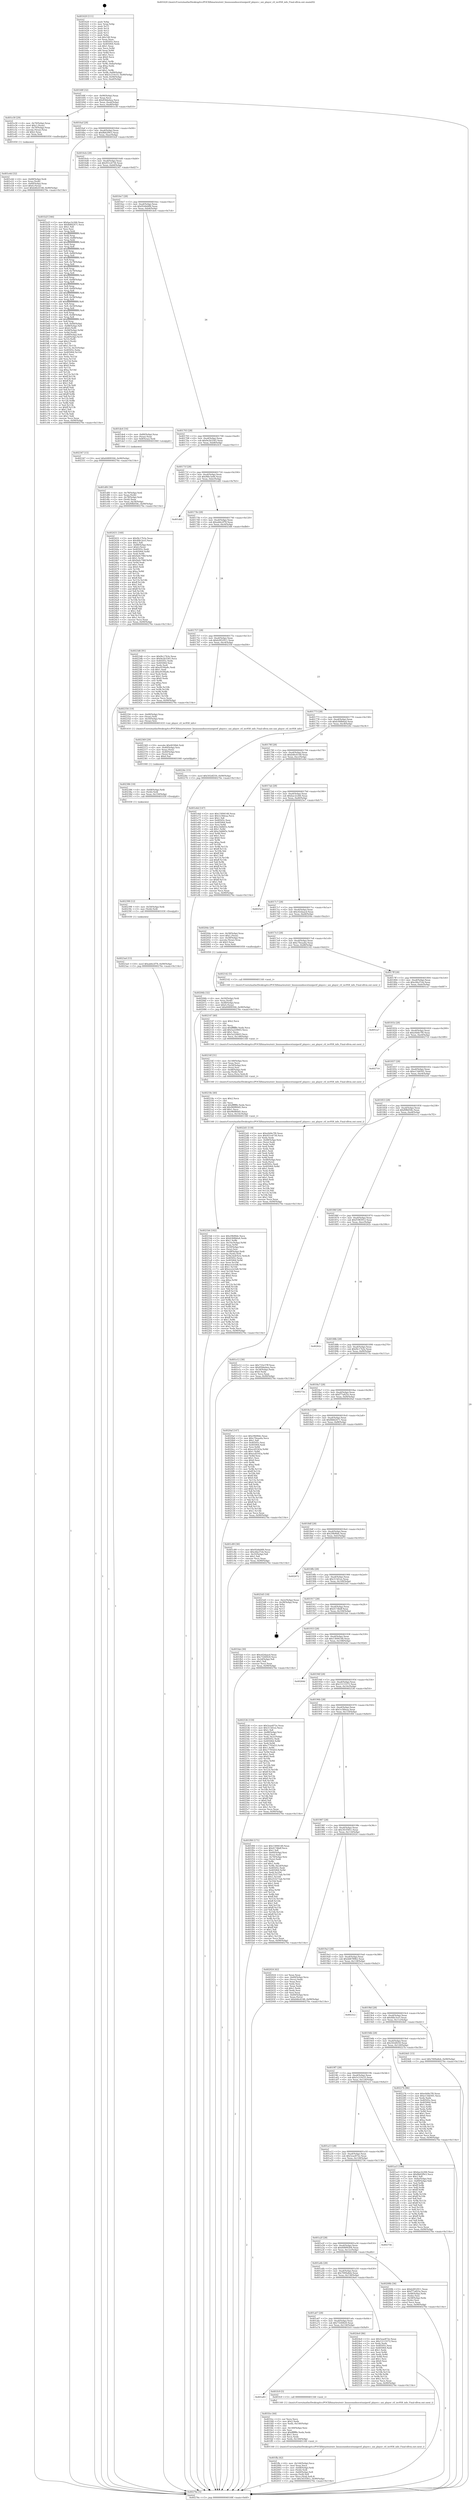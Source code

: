 digraph "0x401620" {
  label = "0x401620 (/mnt/c/Users/mathe/Desktop/tcc/POCII/binaries/extr_linuxsoundsocstiuniperif_player.c_uni_player_ctl_iec958_info_Final-ollvm.out::main(0))"
  labelloc = "t"
  node[shape=record]

  Entry [label="",width=0.3,height=0.3,shape=circle,fillcolor=black,style=filled]
  "0x40168f" [label="{
     0x40168f [32]\l
     | [instrs]\l
     &nbsp;&nbsp;0x40168f \<+6\>: mov -0x90(%rbp),%eax\l
     &nbsp;&nbsp;0x401695 \<+2\>: mov %eax,%ecx\l
     &nbsp;&nbsp;0x401697 \<+6\>: sub $0x85bbebea,%ecx\l
     &nbsp;&nbsp;0x40169d \<+6\>: mov %eax,-0xa4(%rbp)\l
     &nbsp;&nbsp;0x4016a3 \<+6\>: mov %ecx,-0xa8(%rbp)\l
     &nbsp;&nbsp;0x4016a9 \<+6\>: je 0000000000401e30 \<main+0x810\>\l
  }"]
  "0x401e30" [label="{
     0x401e30 [29]\l
     | [instrs]\l
     &nbsp;&nbsp;0x401e30 \<+4\>: mov -0x70(%rbp),%rax\l
     &nbsp;&nbsp;0x401e34 \<+6\>: movl $0x1,(%rax)\l
     &nbsp;&nbsp;0x401e3a \<+4\>: mov -0x70(%rbp),%rax\l
     &nbsp;&nbsp;0x401e3e \<+3\>: movslq (%rax),%rax\l
     &nbsp;&nbsp;0x401e41 \<+4\>: shl $0x2,%rax\l
     &nbsp;&nbsp;0x401e45 \<+3\>: mov %rax,%rdi\l
     &nbsp;&nbsp;0x401e48 \<+5\>: call 0000000000401050 \<malloc@plt\>\l
     | [calls]\l
     &nbsp;&nbsp;0x401050 \{1\} (unknown)\l
  }"]
  "0x4016af" [label="{
     0x4016af [28]\l
     | [instrs]\l
     &nbsp;&nbsp;0x4016af \<+5\>: jmp 00000000004016b4 \<main+0x94\>\l
     &nbsp;&nbsp;0x4016b4 \<+6\>: mov -0xa4(%rbp),%eax\l
     &nbsp;&nbsp;0x4016ba \<+5\>: sub $0x8b62f9c5,%eax\l
     &nbsp;&nbsp;0x4016bf \<+6\>: mov %eax,-0xac(%rbp)\l
     &nbsp;&nbsp;0x4016c5 \<+6\>: je 0000000000401b2f \<main+0x50f\>\l
  }"]
  Exit [label="",width=0.3,height=0.3,shape=circle,fillcolor=black,style=filled,peripheries=2]
  "0x401b2f" [label="{
     0x401b2f [346]\l
     | [instrs]\l
     &nbsp;&nbsp;0x401b2f \<+5\>: mov $0xbac2e266,%eax\l
     &nbsp;&nbsp;0x401b34 \<+5\>: mov $0xfb8d2471,%ecx\l
     &nbsp;&nbsp;0x401b39 \<+2\>: mov $0x1,%dl\l
     &nbsp;&nbsp;0x401b3b \<+2\>: xor %esi,%esi\l
     &nbsp;&nbsp;0x401b3d \<+3\>: mov %rsp,%rdi\l
     &nbsp;&nbsp;0x401b40 \<+4\>: add $0xfffffffffffffff0,%rdi\l
     &nbsp;&nbsp;0x401b44 \<+3\>: mov %rdi,%rsp\l
     &nbsp;&nbsp;0x401b47 \<+7\>: mov %rdi,-0x88(%rbp)\l
     &nbsp;&nbsp;0x401b4e \<+3\>: mov %rsp,%rdi\l
     &nbsp;&nbsp;0x401b51 \<+4\>: add $0xfffffffffffffff0,%rdi\l
     &nbsp;&nbsp;0x401b55 \<+3\>: mov %rdi,%rsp\l
     &nbsp;&nbsp;0x401b58 \<+3\>: mov %rsp,%r8\l
     &nbsp;&nbsp;0x401b5b \<+4\>: add $0xfffffffffffffff0,%r8\l
     &nbsp;&nbsp;0x401b5f \<+3\>: mov %r8,%rsp\l
     &nbsp;&nbsp;0x401b62 \<+4\>: mov %r8,-0x80(%rbp)\l
     &nbsp;&nbsp;0x401b66 \<+3\>: mov %rsp,%r8\l
     &nbsp;&nbsp;0x401b69 \<+4\>: add $0xfffffffffffffff0,%r8\l
     &nbsp;&nbsp;0x401b6d \<+3\>: mov %r8,%rsp\l
     &nbsp;&nbsp;0x401b70 \<+4\>: mov %r8,-0x78(%rbp)\l
     &nbsp;&nbsp;0x401b74 \<+3\>: mov %rsp,%r8\l
     &nbsp;&nbsp;0x401b77 \<+4\>: add $0xfffffffffffffff0,%r8\l
     &nbsp;&nbsp;0x401b7b \<+3\>: mov %r8,%rsp\l
     &nbsp;&nbsp;0x401b7e \<+4\>: mov %r8,-0x70(%rbp)\l
     &nbsp;&nbsp;0x401b82 \<+3\>: mov %rsp,%r8\l
     &nbsp;&nbsp;0x401b85 \<+4\>: add $0xfffffffffffffff0,%r8\l
     &nbsp;&nbsp;0x401b89 \<+3\>: mov %r8,%rsp\l
     &nbsp;&nbsp;0x401b8c \<+4\>: mov %r8,-0x68(%rbp)\l
     &nbsp;&nbsp;0x401b90 \<+3\>: mov %rsp,%r8\l
     &nbsp;&nbsp;0x401b93 \<+4\>: add $0xfffffffffffffff0,%r8\l
     &nbsp;&nbsp;0x401b97 \<+3\>: mov %r8,%rsp\l
     &nbsp;&nbsp;0x401b9a \<+4\>: mov %r8,-0x60(%rbp)\l
     &nbsp;&nbsp;0x401b9e \<+3\>: mov %rsp,%r8\l
     &nbsp;&nbsp;0x401ba1 \<+4\>: add $0xfffffffffffffff0,%r8\l
     &nbsp;&nbsp;0x401ba5 \<+3\>: mov %r8,%rsp\l
     &nbsp;&nbsp;0x401ba8 \<+4\>: mov %r8,-0x58(%rbp)\l
     &nbsp;&nbsp;0x401bac \<+3\>: mov %rsp,%r8\l
     &nbsp;&nbsp;0x401baf \<+4\>: add $0xfffffffffffffff0,%r8\l
     &nbsp;&nbsp;0x401bb3 \<+3\>: mov %r8,%rsp\l
     &nbsp;&nbsp;0x401bb6 \<+4\>: mov %r8,-0x50(%rbp)\l
     &nbsp;&nbsp;0x401bba \<+3\>: mov %rsp,%r8\l
     &nbsp;&nbsp;0x401bbd \<+4\>: add $0xfffffffffffffff0,%r8\l
     &nbsp;&nbsp;0x401bc1 \<+3\>: mov %r8,%rsp\l
     &nbsp;&nbsp;0x401bc4 \<+4\>: mov %r8,-0x48(%rbp)\l
     &nbsp;&nbsp;0x401bc8 \<+3\>: mov %rsp,%r8\l
     &nbsp;&nbsp;0x401bcb \<+4\>: add $0xfffffffffffffff0,%r8\l
     &nbsp;&nbsp;0x401bcf \<+3\>: mov %r8,%rsp\l
     &nbsp;&nbsp;0x401bd2 \<+4\>: mov %r8,-0x40(%rbp)\l
     &nbsp;&nbsp;0x401bd6 \<+7\>: mov -0x88(%rbp),%r8\l
     &nbsp;&nbsp;0x401bdd \<+7\>: movl $0x0,(%r8)\l
     &nbsp;&nbsp;0x401be4 \<+7\>: mov -0x94(%rbp),%r9d\l
     &nbsp;&nbsp;0x401beb \<+3\>: mov %r9d,(%rdi)\l
     &nbsp;&nbsp;0x401bee \<+4\>: mov -0x80(%rbp),%r8\l
     &nbsp;&nbsp;0x401bf2 \<+7\>: mov -0xa0(%rbp),%r10\l
     &nbsp;&nbsp;0x401bf9 \<+3\>: mov %r10,(%r8)\l
     &nbsp;&nbsp;0x401bfc \<+3\>: cmpl $0x2,(%rdi)\l
     &nbsp;&nbsp;0x401bff \<+4\>: setne %r11b\l
     &nbsp;&nbsp;0x401c03 \<+4\>: and $0x1,%r11b\l
     &nbsp;&nbsp;0x401c07 \<+4\>: mov %r11b,-0x35(%rbp)\l
     &nbsp;&nbsp;0x401c0b \<+7\>: mov 0x40505c,%ebx\l
     &nbsp;&nbsp;0x401c12 \<+8\>: mov 0x405064,%r14d\l
     &nbsp;&nbsp;0x401c1a \<+3\>: sub $0x1,%esi\l
     &nbsp;&nbsp;0x401c1d \<+3\>: mov %ebx,%r15d\l
     &nbsp;&nbsp;0x401c20 \<+3\>: add %esi,%r15d\l
     &nbsp;&nbsp;0x401c23 \<+4\>: imul %r15d,%ebx\l
     &nbsp;&nbsp;0x401c27 \<+3\>: and $0x1,%ebx\l
     &nbsp;&nbsp;0x401c2a \<+3\>: cmp $0x0,%ebx\l
     &nbsp;&nbsp;0x401c2d \<+4\>: sete %r11b\l
     &nbsp;&nbsp;0x401c31 \<+4\>: cmp $0xa,%r14d\l
     &nbsp;&nbsp;0x401c35 \<+4\>: setl %r12b\l
     &nbsp;&nbsp;0x401c39 \<+3\>: mov %r11b,%r13b\l
     &nbsp;&nbsp;0x401c3c \<+4\>: xor $0xff,%r13b\l
     &nbsp;&nbsp;0x401c40 \<+3\>: mov %r12b,%sil\l
     &nbsp;&nbsp;0x401c43 \<+4\>: xor $0xff,%sil\l
     &nbsp;&nbsp;0x401c47 \<+3\>: xor $0x1,%dl\l
     &nbsp;&nbsp;0x401c4a \<+3\>: mov %r13b,%dil\l
     &nbsp;&nbsp;0x401c4d \<+4\>: and $0xff,%dil\l
     &nbsp;&nbsp;0x401c51 \<+3\>: and %dl,%r11b\l
     &nbsp;&nbsp;0x401c54 \<+3\>: mov %sil,%r8b\l
     &nbsp;&nbsp;0x401c57 \<+4\>: and $0xff,%r8b\l
     &nbsp;&nbsp;0x401c5b \<+3\>: and %dl,%r12b\l
     &nbsp;&nbsp;0x401c5e \<+3\>: or %r11b,%dil\l
     &nbsp;&nbsp;0x401c61 \<+3\>: or %r12b,%r8b\l
     &nbsp;&nbsp;0x401c64 \<+3\>: xor %r8b,%dil\l
     &nbsp;&nbsp;0x401c67 \<+3\>: or %sil,%r13b\l
     &nbsp;&nbsp;0x401c6a \<+4\>: xor $0xff,%r13b\l
     &nbsp;&nbsp;0x401c6e \<+3\>: or $0x1,%dl\l
     &nbsp;&nbsp;0x401c71 \<+3\>: and %dl,%r13b\l
     &nbsp;&nbsp;0x401c74 \<+3\>: or %r13b,%dil\l
     &nbsp;&nbsp;0x401c77 \<+4\>: test $0x1,%dil\l
     &nbsp;&nbsp;0x401c7b \<+3\>: cmovne %ecx,%eax\l
     &nbsp;&nbsp;0x401c7e \<+6\>: mov %eax,-0x90(%rbp)\l
     &nbsp;&nbsp;0x401c84 \<+5\>: jmp 000000000040276e \<main+0x114e\>\l
  }"]
  "0x4016cb" [label="{
     0x4016cb [28]\l
     | [instrs]\l
     &nbsp;&nbsp;0x4016cb \<+5\>: jmp 00000000004016d0 \<main+0xb0\>\l
     &nbsp;&nbsp;0x4016d0 \<+6\>: mov -0xa4(%rbp),%eax\l
     &nbsp;&nbsp;0x4016d6 \<+5\>: sub $0x951e4736,%eax\l
     &nbsp;&nbsp;0x4016db \<+6\>: mov %eax,-0xb0(%rbp)\l
     &nbsp;&nbsp;0x4016e1 \<+6\>: je 0000000000402347 \<main+0xd27\>\l
  }"]
  "0x4023a4" [label="{
     0x4023a4 [15]\l
     | [instrs]\l
     &nbsp;&nbsp;0x4023a4 \<+10\>: movl $0xab6e2f78,-0x90(%rbp)\l
     &nbsp;&nbsp;0x4023ae \<+5\>: jmp 000000000040276e \<main+0x114e\>\l
  }"]
  "0x402347" [label="{
     0x402347 [15]\l
     | [instrs]\l
     &nbsp;&nbsp;0x402347 \<+10\>: movl $0x60899304,-0x90(%rbp)\l
     &nbsp;&nbsp;0x402351 \<+5\>: jmp 000000000040276e \<main+0x114e\>\l
  }"]
  "0x4016e7" [label="{
     0x4016e7 [28]\l
     | [instrs]\l
     &nbsp;&nbsp;0x4016e7 \<+5\>: jmp 00000000004016ec \<main+0xcc\>\l
     &nbsp;&nbsp;0x4016ec \<+6\>: mov -0xa4(%rbp),%eax\l
     &nbsp;&nbsp;0x4016f2 \<+5\>: sub $0x95d4d4f6,%eax\l
     &nbsp;&nbsp;0x4016f7 \<+6\>: mov %eax,-0xb4(%rbp)\l
     &nbsp;&nbsp;0x4016fd \<+6\>: je 0000000000401de4 \<main+0x7c4\>\l
  }"]
  "0x402398" [label="{
     0x402398 [12]\l
     | [instrs]\l
     &nbsp;&nbsp;0x402398 \<+4\>: mov -0x50(%rbp),%rdi\l
     &nbsp;&nbsp;0x40239c \<+3\>: mov (%rdi),%rdi\l
     &nbsp;&nbsp;0x40239f \<+5\>: call 0000000000401030 \<free@plt\>\l
     | [calls]\l
     &nbsp;&nbsp;0x401030 \{1\} (unknown)\l
  }"]
  "0x401de4" [label="{
     0x401de4 [16]\l
     | [instrs]\l
     &nbsp;&nbsp;0x401de4 \<+4\>: mov -0x80(%rbp),%rax\l
     &nbsp;&nbsp;0x401de8 \<+3\>: mov (%rax),%rax\l
     &nbsp;&nbsp;0x401deb \<+4\>: mov 0x8(%rax),%rdi\l
     &nbsp;&nbsp;0x401def \<+5\>: call 0000000000401060 \<atoi@plt\>\l
     | [calls]\l
     &nbsp;&nbsp;0x401060 \{1\} (unknown)\l
  }"]
  "0x401703" [label="{
     0x401703 [28]\l
     | [instrs]\l
     &nbsp;&nbsp;0x401703 \<+5\>: jmp 0000000000401708 \<main+0xe8\>\l
     &nbsp;&nbsp;0x401708 \<+6\>: mov -0xa4(%rbp),%eax\l
     &nbsp;&nbsp;0x40170e \<+5\>: sub $0x9e2b3345,%eax\l
     &nbsp;&nbsp;0x401713 \<+6\>: mov %eax,-0xb8(%rbp)\l
     &nbsp;&nbsp;0x401719 \<+6\>: je 0000000000402431 \<main+0xe11\>\l
  }"]
  "0x402386" [label="{
     0x402386 [18]\l
     | [instrs]\l
     &nbsp;&nbsp;0x402386 \<+4\>: mov -0x68(%rbp),%rdi\l
     &nbsp;&nbsp;0x40238a \<+3\>: mov (%rdi),%rdi\l
     &nbsp;&nbsp;0x40238d \<+6\>: mov %eax,-0x150(%rbp)\l
     &nbsp;&nbsp;0x402393 \<+5\>: call 0000000000401030 \<free@plt\>\l
     | [calls]\l
     &nbsp;&nbsp;0x401030 \{1\} (unknown)\l
  }"]
  "0x402431" [label="{
     0x402431 [160]\l
     | [instrs]\l
     &nbsp;&nbsp;0x402431 \<+5\>: mov $0xf4c17b3e,%eax\l
     &nbsp;&nbsp;0x402436 \<+5\>: mov $0x4fdc3ce5,%ecx\l
     &nbsp;&nbsp;0x40243b \<+2\>: mov $0x1,%dl\l
     &nbsp;&nbsp;0x40243d \<+7\>: mov -0x88(%rbp),%rsi\l
     &nbsp;&nbsp;0x402444 \<+6\>: movl $0x0,(%rsi)\l
     &nbsp;&nbsp;0x40244a \<+7\>: mov 0x40505c,%edi\l
     &nbsp;&nbsp;0x402451 \<+8\>: mov 0x405064,%r8d\l
     &nbsp;&nbsp;0x402459 \<+3\>: mov %edi,%r9d\l
     &nbsp;&nbsp;0x40245c \<+7\>: add $0x9a0c796f,%r9d\l
     &nbsp;&nbsp;0x402463 \<+4\>: sub $0x1,%r9d\l
     &nbsp;&nbsp;0x402467 \<+7\>: sub $0x9a0c796f,%r9d\l
     &nbsp;&nbsp;0x40246e \<+4\>: imul %r9d,%edi\l
     &nbsp;&nbsp;0x402472 \<+3\>: and $0x1,%edi\l
     &nbsp;&nbsp;0x402475 \<+3\>: cmp $0x0,%edi\l
     &nbsp;&nbsp;0x402478 \<+4\>: sete %r10b\l
     &nbsp;&nbsp;0x40247c \<+4\>: cmp $0xa,%r8d\l
     &nbsp;&nbsp;0x402480 \<+4\>: setl %r11b\l
     &nbsp;&nbsp;0x402484 \<+3\>: mov %r10b,%bl\l
     &nbsp;&nbsp;0x402487 \<+3\>: xor $0xff,%bl\l
     &nbsp;&nbsp;0x40248a \<+3\>: mov %r11b,%r14b\l
     &nbsp;&nbsp;0x40248d \<+4\>: xor $0xff,%r14b\l
     &nbsp;&nbsp;0x402491 \<+3\>: xor $0x1,%dl\l
     &nbsp;&nbsp;0x402494 \<+3\>: mov %bl,%r15b\l
     &nbsp;&nbsp;0x402497 \<+4\>: and $0xff,%r15b\l
     &nbsp;&nbsp;0x40249b \<+3\>: and %dl,%r10b\l
     &nbsp;&nbsp;0x40249e \<+3\>: mov %r14b,%r12b\l
     &nbsp;&nbsp;0x4024a1 \<+4\>: and $0xff,%r12b\l
     &nbsp;&nbsp;0x4024a5 \<+3\>: and %dl,%r11b\l
     &nbsp;&nbsp;0x4024a8 \<+3\>: or %r10b,%r15b\l
     &nbsp;&nbsp;0x4024ab \<+3\>: or %r11b,%r12b\l
     &nbsp;&nbsp;0x4024ae \<+3\>: xor %r12b,%r15b\l
     &nbsp;&nbsp;0x4024b1 \<+3\>: or %r14b,%bl\l
     &nbsp;&nbsp;0x4024b4 \<+3\>: xor $0xff,%bl\l
     &nbsp;&nbsp;0x4024b7 \<+3\>: or $0x1,%dl\l
     &nbsp;&nbsp;0x4024ba \<+2\>: and %dl,%bl\l
     &nbsp;&nbsp;0x4024bc \<+3\>: or %bl,%r15b\l
     &nbsp;&nbsp;0x4024bf \<+4\>: test $0x1,%r15b\l
     &nbsp;&nbsp;0x4024c3 \<+3\>: cmovne %ecx,%eax\l
     &nbsp;&nbsp;0x4024c6 \<+6\>: mov %eax,-0x90(%rbp)\l
     &nbsp;&nbsp;0x4024cc \<+5\>: jmp 000000000040276e \<main+0x114e\>\l
  }"]
  "0x40171f" [label="{
     0x40171f [28]\l
     | [instrs]\l
     &nbsp;&nbsp;0x40171f \<+5\>: jmp 0000000000401724 \<main+0x104\>\l
     &nbsp;&nbsp;0x401724 \<+6\>: mov -0xa4(%rbp),%eax\l
     &nbsp;&nbsp;0x40172a \<+5\>: sub $0x9fdc3e66,%eax\l
     &nbsp;&nbsp;0x40172f \<+6\>: mov %eax,-0xbc(%rbp)\l
     &nbsp;&nbsp;0x401735 \<+6\>: je 0000000000401dd5 \<main+0x7b5\>\l
  }"]
  "0x402369" [label="{
     0x402369 [29]\l
     | [instrs]\l
     &nbsp;&nbsp;0x402369 \<+10\>: movabs $0x4030b6,%rdi\l
     &nbsp;&nbsp;0x402373 \<+4\>: mov -0x40(%rbp),%rsi\l
     &nbsp;&nbsp;0x402377 \<+2\>: mov %eax,(%rsi)\l
     &nbsp;&nbsp;0x402379 \<+4\>: mov -0x40(%rbp),%rsi\l
     &nbsp;&nbsp;0x40237d \<+2\>: mov (%rsi),%esi\l
     &nbsp;&nbsp;0x40237f \<+2\>: mov $0x0,%al\l
     &nbsp;&nbsp;0x402381 \<+5\>: call 0000000000401040 \<printf@plt\>\l
     | [calls]\l
     &nbsp;&nbsp;0x401040 \{1\} (unknown)\l
  }"]
  "0x401dd5" [label="{
     0x401dd5\l
  }", style=dashed]
  "0x40173b" [label="{
     0x40173b [28]\l
     | [instrs]\l
     &nbsp;&nbsp;0x40173b \<+5\>: jmp 0000000000401740 \<main+0x120\>\l
     &nbsp;&nbsp;0x401740 \<+6\>: mov -0xa4(%rbp),%eax\l
     &nbsp;&nbsp;0x401746 \<+5\>: sub $0xab6e2f78,%eax\l
     &nbsp;&nbsp;0x40174b \<+6\>: mov %eax,-0xc0(%rbp)\l
     &nbsp;&nbsp;0x401751 \<+6\>: je 00000000004023d6 \<main+0xdb6\>\l
  }"]
  "0x4021b6" [label="{
     0x4021b6 [182]\l
     | [instrs]\l
     &nbsp;&nbsp;0x4021b6 \<+5\>: mov $0x29b90dc,%ecx\l
     &nbsp;&nbsp;0x4021bb \<+5\>: mov $0xb368b6a4,%edx\l
     &nbsp;&nbsp;0x4021c0 \<+3\>: mov $0x1,%r8b\l
     &nbsp;&nbsp;0x4021c3 \<+7\>: mov -0x14c(%rbp),%r9d\l
     &nbsp;&nbsp;0x4021ca \<+4\>: imul %eax,%r9d\l
     &nbsp;&nbsp;0x4021ce \<+4\>: mov -0x50(%rbp),%rsi\l
     &nbsp;&nbsp;0x4021d2 \<+3\>: mov (%rsi),%rsi\l
     &nbsp;&nbsp;0x4021d5 \<+4\>: mov -0x48(%rbp),%rdi\l
     &nbsp;&nbsp;0x4021d9 \<+3\>: movslq (%rdi),%rdi\l
     &nbsp;&nbsp;0x4021dc \<+5\>: mov %r9d,0x4(%rsi,%rdi,8)\l
     &nbsp;&nbsp;0x4021e1 \<+7\>: mov 0x40505c,%eax\l
     &nbsp;&nbsp;0x4021e8 \<+8\>: mov 0x405064,%r9d\l
     &nbsp;&nbsp;0x4021f0 \<+3\>: mov %eax,%r10d\l
     &nbsp;&nbsp;0x4021f3 \<+7\>: sub $0xece2e5d6,%r10d\l
     &nbsp;&nbsp;0x4021fa \<+4\>: sub $0x1,%r10d\l
     &nbsp;&nbsp;0x4021fe \<+7\>: add $0xece2e5d6,%r10d\l
     &nbsp;&nbsp;0x402205 \<+4\>: imul %r10d,%eax\l
     &nbsp;&nbsp;0x402209 \<+3\>: and $0x1,%eax\l
     &nbsp;&nbsp;0x40220c \<+3\>: cmp $0x0,%eax\l
     &nbsp;&nbsp;0x40220f \<+4\>: sete %r11b\l
     &nbsp;&nbsp;0x402213 \<+4\>: cmp $0xa,%r9d\l
     &nbsp;&nbsp;0x402217 \<+3\>: setl %bl\l
     &nbsp;&nbsp;0x40221a \<+3\>: mov %r11b,%r14b\l
     &nbsp;&nbsp;0x40221d \<+4\>: xor $0xff,%r14b\l
     &nbsp;&nbsp;0x402221 \<+3\>: mov %bl,%r15b\l
     &nbsp;&nbsp;0x402224 \<+4\>: xor $0xff,%r15b\l
     &nbsp;&nbsp;0x402228 \<+4\>: xor $0x1,%r8b\l
     &nbsp;&nbsp;0x40222c \<+3\>: mov %r14b,%r12b\l
     &nbsp;&nbsp;0x40222f \<+4\>: and $0xff,%r12b\l
     &nbsp;&nbsp;0x402233 \<+3\>: and %r8b,%r11b\l
     &nbsp;&nbsp;0x402236 \<+3\>: mov %r15b,%r13b\l
     &nbsp;&nbsp;0x402239 \<+4\>: and $0xff,%r13b\l
     &nbsp;&nbsp;0x40223d \<+3\>: and %r8b,%bl\l
     &nbsp;&nbsp;0x402240 \<+3\>: or %r11b,%r12b\l
     &nbsp;&nbsp;0x402243 \<+3\>: or %bl,%r13b\l
     &nbsp;&nbsp;0x402246 \<+3\>: xor %r13b,%r12b\l
     &nbsp;&nbsp;0x402249 \<+3\>: or %r15b,%r14b\l
     &nbsp;&nbsp;0x40224c \<+4\>: xor $0xff,%r14b\l
     &nbsp;&nbsp;0x402250 \<+4\>: or $0x1,%r8b\l
     &nbsp;&nbsp;0x402254 \<+3\>: and %r8b,%r14b\l
     &nbsp;&nbsp;0x402257 \<+3\>: or %r14b,%r12b\l
     &nbsp;&nbsp;0x40225a \<+4\>: test $0x1,%r12b\l
     &nbsp;&nbsp;0x40225e \<+3\>: cmovne %edx,%ecx\l
     &nbsp;&nbsp;0x402261 \<+6\>: mov %ecx,-0x90(%rbp)\l
     &nbsp;&nbsp;0x402267 \<+5\>: jmp 000000000040276e \<main+0x114e\>\l
  }"]
  "0x4023d6" [label="{
     0x4023d6 [91]\l
     | [instrs]\l
     &nbsp;&nbsp;0x4023d6 \<+5\>: mov $0xf4c17b3e,%eax\l
     &nbsp;&nbsp;0x4023db \<+5\>: mov $0x9e2b3345,%ecx\l
     &nbsp;&nbsp;0x4023e0 \<+7\>: mov 0x40505c,%edx\l
     &nbsp;&nbsp;0x4023e7 \<+7\>: mov 0x405064,%esi\l
     &nbsp;&nbsp;0x4023ee \<+2\>: mov %edx,%edi\l
     &nbsp;&nbsp;0x4023f0 \<+6\>: add $0xe9184a8c,%edi\l
     &nbsp;&nbsp;0x4023f6 \<+3\>: sub $0x1,%edi\l
     &nbsp;&nbsp;0x4023f9 \<+6\>: sub $0xe9184a8c,%edi\l
     &nbsp;&nbsp;0x4023ff \<+3\>: imul %edi,%edx\l
     &nbsp;&nbsp;0x402402 \<+3\>: and $0x1,%edx\l
     &nbsp;&nbsp;0x402405 \<+3\>: cmp $0x0,%edx\l
     &nbsp;&nbsp;0x402408 \<+4\>: sete %r8b\l
     &nbsp;&nbsp;0x40240c \<+3\>: cmp $0xa,%esi\l
     &nbsp;&nbsp;0x40240f \<+4\>: setl %r9b\l
     &nbsp;&nbsp;0x402413 \<+3\>: mov %r8b,%r10b\l
     &nbsp;&nbsp;0x402416 \<+3\>: and %r9b,%r10b\l
     &nbsp;&nbsp;0x402419 \<+3\>: xor %r9b,%r8b\l
     &nbsp;&nbsp;0x40241c \<+3\>: or %r8b,%r10b\l
     &nbsp;&nbsp;0x40241f \<+4\>: test $0x1,%r10b\l
     &nbsp;&nbsp;0x402423 \<+3\>: cmovne %ecx,%eax\l
     &nbsp;&nbsp;0x402426 \<+6\>: mov %eax,-0x90(%rbp)\l
     &nbsp;&nbsp;0x40242c \<+5\>: jmp 000000000040276e \<main+0x114e\>\l
  }"]
  "0x401757" [label="{
     0x401757 [28]\l
     | [instrs]\l
     &nbsp;&nbsp;0x401757 \<+5\>: jmp 000000000040175c \<main+0x13c\>\l
     &nbsp;&nbsp;0x40175c \<+6\>: mov -0xa4(%rbp),%eax\l
     &nbsp;&nbsp;0x401762 \<+5\>: sub $0xb2852911,%eax\l
     &nbsp;&nbsp;0x401767 \<+6\>: mov %eax,-0xc4(%rbp)\l
     &nbsp;&nbsp;0x40176d \<+6\>: je 0000000000402356 \<main+0xd36\>\l
  }"]
  "0x40218e" [label="{
     0x40218e [40]\l
     | [instrs]\l
     &nbsp;&nbsp;0x40218e \<+5\>: mov $0x2,%ecx\l
     &nbsp;&nbsp;0x402193 \<+1\>: cltd\l
     &nbsp;&nbsp;0x402194 \<+2\>: idiv %ecx\l
     &nbsp;&nbsp;0x402196 \<+6\>: imul $0xfffffffe,%edx,%ecx\l
     &nbsp;&nbsp;0x40219c \<+6\>: add $0x960f60d5,%ecx\l
     &nbsp;&nbsp;0x4021a2 \<+3\>: add $0x1,%ecx\l
     &nbsp;&nbsp;0x4021a5 \<+6\>: sub $0x960f60d5,%ecx\l
     &nbsp;&nbsp;0x4021ab \<+6\>: mov %ecx,-0x14c(%rbp)\l
     &nbsp;&nbsp;0x4021b1 \<+5\>: call 0000000000401160 \<next_i\>\l
     | [calls]\l
     &nbsp;&nbsp;0x401160 \{1\} (/mnt/c/Users/mathe/Desktop/tcc/POCII/binaries/extr_linuxsoundsocstiuniperif_player.c_uni_player_ctl_iec958_info_Final-ollvm.out::next_i)\l
  }"]
  "0x402356" [label="{
     0x402356 [19]\l
     | [instrs]\l
     &nbsp;&nbsp;0x402356 \<+4\>: mov -0x68(%rbp),%rax\l
     &nbsp;&nbsp;0x40235a \<+3\>: mov (%rax),%rdi\l
     &nbsp;&nbsp;0x40235d \<+4\>: mov -0x50(%rbp),%rax\l
     &nbsp;&nbsp;0x402361 \<+3\>: mov (%rax),%rsi\l
     &nbsp;&nbsp;0x402364 \<+5\>: call 0000000000401410 \<uni_player_ctl_iec958_info\>\l
     | [calls]\l
     &nbsp;&nbsp;0x401410 \{1\} (/mnt/c/Users/mathe/Desktop/tcc/POCII/binaries/extr_linuxsoundsocstiuniperif_player.c_uni_player_ctl_iec958_info_Final-ollvm.out::uni_player_ctl_iec958_info)\l
  }"]
  "0x401773" [label="{
     0x401773 [28]\l
     | [instrs]\l
     &nbsp;&nbsp;0x401773 \<+5\>: jmp 0000000000401778 \<main+0x158\>\l
     &nbsp;&nbsp;0x401778 \<+6\>: mov -0xa4(%rbp),%eax\l
     &nbsp;&nbsp;0x40177e \<+5\>: sub $0xb368b6a4,%eax\l
     &nbsp;&nbsp;0x401783 \<+6\>: mov %eax,-0xc8(%rbp)\l
     &nbsp;&nbsp;0x401789 \<+6\>: je 000000000040226c \<main+0xc4c\>\l
  }"]
  "0x40216f" [label="{
     0x40216f [31]\l
     | [instrs]\l
     &nbsp;&nbsp;0x40216f \<+6\>: mov -0x148(%rbp),%ecx\l
     &nbsp;&nbsp;0x402175 \<+3\>: imul %eax,%ecx\l
     &nbsp;&nbsp;0x402178 \<+4\>: mov -0x50(%rbp),%rsi\l
     &nbsp;&nbsp;0x40217c \<+3\>: mov (%rsi),%rsi\l
     &nbsp;&nbsp;0x40217f \<+4\>: mov -0x48(%rbp),%rdi\l
     &nbsp;&nbsp;0x402183 \<+3\>: movslq (%rdi),%rdi\l
     &nbsp;&nbsp;0x402186 \<+3\>: mov %ecx,(%rsi,%rdi,8)\l
     &nbsp;&nbsp;0x402189 \<+5\>: call 0000000000401160 \<next_i\>\l
     | [calls]\l
     &nbsp;&nbsp;0x401160 \{1\} (/mnt/c/Users/mathe/Desktop/tcc/POCII/binaries/extr_linuxsoundsocstiuniperif_player.c_uni_player_ctl_iec958_info_Final-ollvm.out::next_i)\l
  }"]
  "0x40226c" [label="{
     0x40226c [15]\l
     | [instrs]\l
     &nbsp;&nbsp;0x40226c \<+10\>: movl $0x502df250,-0x90(%rbp)\l
     &nbsp;&nbsp;0x402276 \<+5\>: jmp 000000000040276e \<main+0x114e\>\l
  }"]
  "0x40178f" [label="{
     0x40178f [28]\l
     | [instrs]\l
     &nbsp;&nbsp;0x40178f \<+5\>: jmp 0000000000401794 \<main+0x174\>\l
     &nbsp;&nbsp;0x401794 \<+6\>: mov -0xa4(%rbp),%eax\l
     &nbsp;&nbsp;0x40179a \<+5\>: sub $0xb46c6148,%eax\l
     &nbsp;&nbsp;0x40179f \<+6\>: mov %eax,-0xcc(%rbp)\l
     &nbsp;&nbsp;0x4017a5 \<+6\>: je 0000000000401e6d \<main+0x84d\>\l
  }"]
  "0x402147" [label="{
     0x402147 [40]\l
     | [instrs]\l
     &nbsp;&nbsp;0x402147 \<+5\>: mov $0x2,%ecx\l
     &nbsp;&nbsp;0x40214c \<+1\>: cltd\l
     &nbsp;&nbsp;0x40214d \<+2\>: idiv %ecx\l
     &nbsp;&nbsp;0x40214f \<+6\>: imul $0xfffffffe,%edx,%ecx\l
     &nbsp;&nbsp;0x402155 \<+6\>: add $0x5a220603,%ecx\l
     &nbsp;&nbsp;0x40215b \<+3\>: add $0x1,%ecx\l
     &nbsp;&nbsp;0x40215e \<+6\>: sub $0x5a220603,%ecx\l
     &nbsp;&nbsp;0x402164 \<+6\>: mov %ecx,-0x148(%rbp)\l
     &nbsp;&nbsp;0x40216a \<+5\>: call 0000000000401160 \<next_i\>\l
     | [calls]\l
     &nbsp;&nbsp;0x401160 \{1\} (/mnt/c/Users/mathe/Desktop/tcc/POCII/binaries/extr_linuxsoundsocstiuniperif_player.c_uni_player_ctl_iec958_info_Final-ollvm.out::next_i)\l
  }"]
  "0x401e6d" [label="{
     0x401e6d [147]\l
     | [instrs]\l
     &nbsp;&nbsp;0x401e6d \<+5\>: mov $0x13094148,%eax\l
     &nbsp;&nbsp;0x401e72 \<+5\>: mov $0x1e3fdeaa,%ecx\l
     &nbsp;&nbsp;0x401e77 \<+2\>: mov $0x1,%dl\l
     &nbsp;&nbsp;0x401e79 \<+7\>: mov 0x40505c,%esi\l
     &nbsp;&nbsp;0x401e80 \<+7\>: mov 0x405064,%edi\l
     &nbsp;&nbsp;0x401e87 \<+3\>: mov %esi,%r8d\l
     &nbsp;&nbsp;0x401e8a \<+7\>: sub $0xc3ddbf3c,%r8d\l
     &nbsp;&nbsp;0x401e91 \<+4\>: sub $0x1,%r8d\l
     &nbsp;&nbsp;0x401e95 \<+7\>: add $0xc3ddbf3c,%r8d\l
     &nbsp;&nbsp;0x401e9c \<+4\>: imul %r8d,%esi\l
     &nbsp;&nbsp;0x401ea0 \<+3\>: and $0x1,%esi\l
     &nbsp;&nbsp;0x401ea3 \<+3\>: cmp $0x0,%esi\l
     &nbsp;&nbsp;0x401ea6 \<+4\>: sete %r9b\l
     &nbsp;&nbsp;0x401eaa \<+3\>: cmp $0xa,%edi\l
     &nbsp;&nbsp;0x401ead \<+4\>: setl %r10b\l
     &nbsp;&nbsp;0x401eb1 \<+3\>: mov %r9b,%r11b\l
     &nbsp;&nbsp;0x401eb4 \<+4\>: xor $0xff,%r11b\l
     &nbsp;&nbsp;0x401eb8 \<+3\>: mov %r10b,%bl\l
     &nbsp;&nbsp;0x401ebb \<+3\>: xor $0xff,%bl\l
     &nbsp;&nbsp;0x401ebe \<+3\>: xor $0x1,%dl\l
     &nbsp;&nbsp;0x401ec1 \<+3\>: mov %r11b,%r14b\l
     &nbsp;&nbsp;0x401ec4 \<+4\>: and $0xff,%r14b\l
     &nbsp;&nbsp;0x401ec8 \<+3\>: and %dl,%r9b\l
     &nbsp;&nbsp;0x401ecb \<+3\>: mov %bl,%r15b\l
     &nbsp;&nbsp;0x401ece \<+4\>: and $0xff,%r15b\l
     &nbsp;&nbsp;0x401ed2 \<+3\>: and %dl,%r10b\l
     &nbsp;&nbsp;0x401ed5 \<+3\>: or %r9b,%r14b\l
     &nbsp;&nbsp;0x401ed8 \<+3\>: or %r10b,%r15b\l
     &nbsp;&nbsp;0x401edb \<+3\>: xor %r15b,%r14b\l
     &nbsp;&nbsp;0x401ede \<+3\>: or %bl,%r11b\l
     &nbsp;&nbsp;0x401ee1 \<+4\>: xor $0xff,%r11b\l
     &nbsp;&nbsp;0x401ee5 \<+3\>: or $0x1,%dl\l
     &nbsp;&nbsp;0x401ee8 \<+3\>: and %dl,%r11b\l
     &nbsp;&nbsp;0x401eeb \<+3\>: or %r11b,%r14b\l
     &nbsp;&nbsp;0x401eee \<+4\>: test $0x1,%r14b\l
     &nbsp;&nbsp;0x401ef2 \<+3\>: cmovne %ecx,%eax\l
     &nbsp;&nbsp;0x401ef5 \<+6\>: mov %eax,-0x90(%rbp)\l
     &nbsp;&nbsp;0x401efb \<+5\>: jmp 000000000040276e \<main+0x114e\>\l
  }"]
  "0x4017ab" [label="{
     0x4017ab [28]\l
     | [instrs]\l
     &nbsp;&nbsp;0x4017ab \<+5\>: jmp 00000000004017b0 \<main+0x190\>\l
     &nbsp;&nbsp;0x4017b0 \<+6\>: mov -0xa4(%rbp),%eax\l
     &nbsp;&nbsp;0x4017b6 \<+5\>: sub $0xbac2e266,%eax\l
     &nbsp;&nbsp;0x4017bb \<+6\>: mov %eax,-0xd0(%rbp)\l
     &nbsp;&nbsp;0x4017c1 \<+6\>: je 00000000004025e7 \<main+0xfc7\>\l
  }"]
  "0x40206b" [label="{
     0x40206b [32]\l
     | [instrs]\l
     &nbsp;&nbsp;0x40206b \<+4\>: mov -0x50(%rbp),%rdi\l
     &nbsp;&nbsp;0x40206f \<+3\>: mov %rax,(%rdi)\l
     &nbsp;&nbsp;0x402072 \<+4\>: mov -0x48(%rbp),%rax\l
     &nbsp;&nbsp;0x402076 \<+6\>: movl $0x0,(%rax)\l
     &nbsp;&nbsp;0x40207c \<+10\>: movl $0x60899304,-0x90(%rbp)\l
     &nbsp;&nbsp;0x402086 \<+5\>: jmp 000000000040276e \<main+0x114e\>\l
  }"]
  "0x4025e7" [label="{
     0x4025e7\l
  }", style=dashed]
  "0x4017c7" [label="{
     0x4017c7 [28]\l
     | [instrs]\l
     &nbsp;&nbsp;0x4017c7 \<+5\>: jmp 00000000004017cc \<main+0x1ac\>\l
     &nbsp;&nbsp;0x4017cc \<+6\>: mov -0xa4(%rbp),%eax\l
     &nbsp;&nbsp;0x4017d2 \<+5\>: sub $0xc62daacd,%eax\l
     &nbsp;&nbsp;0x4017d7 \<+6\>: mov %eax,-0xd4(%rbp)\l
     &nbsp;&nbsp;0x4017dd \<+6\>: je 000000000040204e \<main+0xa2e\>\l
  }"]
  "0x401ffa" [label="{
     0x401ffa [42]\l
     | [instrs]\l
     &nbsp;&nbsp;0x401ffa \<+6\>: mov -0x144(%rbp),%ecx\l
     &nbsp;&nbsp;0x402000 \<+3\>: imul %eax,%ecx\l
     &nbsp;&nbsp;0x402003 \<+4\>: mov -0x68(%rbp),%rdi\l
     &nbsp;&nbsp;0x402007 \<+3\>: mov (%rdi),%rdi\l
     &nbsp;&nbsp;0x40200a \<+4\>: mov -0x60(%rbp),%r8\l
     &nbsp;&nbsp;0x40200e \<+3\>: movslq (%r8),%r8\l
     &nbsp;&nbsp;0x402011 \<+4\>: mov %ecx,(%rdi,%r8,4)\l
     &nbsp;&nbsp;0x402015 \<+10\>: movl $0x341f581c,-0x90(%rbp)\l
     &nbsp;&nbsp;0x40201f \<+5\>: jmp 000000000040276e \<main+0x114e\>\l
  }"]
  "0x40204e" [label="{
     0x40204e [29]\l
     | [instrs]\l
     &nbsp;&nbsp;0x40204e \<+4\>: mov -0x58(%rbp),%rax\l
     &nbsp;&nbsp;0x402052 \<+6\>: movl $0x1,(%rax)\l
     &nbsp;&nbsp;0x402058 \<+4\>: mov -0x58(%rbp),%rax\l
     &nbsp;&nbsp;0x40205c \<+3\>: movslq (%rax),%rax\l
     &nbsp;&nbsp;0x40205f \<+4\>: shl $0x3,%rax\l
     &nbsp;&nbsp;0x402063 \<+3\>: mov %rax,%rdi\l
     &nbsp;&nbsp;0x402066 \<+5\>: call 0000000000401050 \<malloc@plt\>\l
     | [calls]\l
     &nbsp;&nbsp;0x401050 \{1\} (unknown)\l
  }"]
  "0x4017e3" [label="{
     0x4017e3 [28]\l
     | [instrs]\l
     &nbsp;&nbsp;0x4017e3 \<+5\>: jmp 00000000004017e8 \<main+0x1c8\>\l
     &nbsp;&nbsp;0x4017e8 \<+6\>: mov -0xa4(%rbp),%eax\l
     &nbsp;&nbsp;0x4017ee \<+5\>: sub $0xc76eaa4a,%eax\l
     &nbsp;&nbsp;0x4017f3 \<+6\>: mov %eax,-0xd8(%rbp)\l
     &nbsp;&nbsp;0x4017f9 \<+6\>: je 0000000000402142 \<main+0xb22\>\l
  }"]
  "0x401fce" [label="{
     0x401fce [44]\l
     | [instrs]\l
     &nbsp;&nbsp;0x401fce \<+2\>: xor %ecx,%ecx\l
     &nbsp;&nbsp;0x401fd0 \<+5\>: mov $0x2,%edx\l
     &nbsp;&nbsp;0x401fd5 \<+6\>: mov %edx,-0x140(%rbp)\l
     &nbsp;&nbsp;0x401fdb \<+1\>: cltd\l
     &nbsp;&nbsp;0x401fdc \<+6\>: mov -0x140(%rbp),%esi\l
     &nbsp;&nbsp;0x401fe2 \<+2\>: idiv %esi\l
     &nbsp;&nbsp;0x401fe4 \<+6\>: imul $0xfffffffe,%edx,%edx\l
     &nbsp;&nbsp;0x401fea \<+3\>: sub $0x1,%ecx\l
     &nbsp;&nbsp;0x401fed \<+2\>: sub %ecx,%edx\l
     &nbsp;&nbsp;0x401fef \<+6\>: mov %edx,-0x144(%rbp)\l
     &nbsp;&nbsp;0x401ff5 \<+5\>: call 0000000000401160 \<next_i\>\l
     | [calls]\l
     &nbsp;&nbsp;0x401160 \{1\} (/mnt/c/Users/mathe/Desktop/tcc/POCII/binaries/extr_linuxsoundsocstiuniperif_player.c_uni_player_ctl_iec958_info_Final-ollvm.out::next_i)\l
  }"]
  "0x402142" [label="{
     0x402142 [5]\l
     | [instrs]\l
     &nbsp;&nbsp;0x402142 \<+5\>: call 0000000000401160 \<next_i\>\l
     | [calls]\l
     &nbsp;&nbsp;0x401160 \{1\} (/mnt/c/Users/mathe/Desktop/tcc/POCII/binaries/extr_linuxsoundsocstiuniperif_player.c_uni_player_ctl_iec958_info_Final-ollvm.out::next_i)\l
  }"]
  "0x4017ff" [label="{
     0x4017ff [28]\l
     | [instrs]\l
     &nbsp;&nbsp;0x4017ff \<+5\>: jmp 0000000000401804 \<main+0x1e4\>\l
     &nbsp;&nbsp;0x401804 \<+6\>: mov -0xa4(%rbp),%eax\l
     &nbsp;&nbsp;0x40180a \<+5\>: sub $0xcfda37eb,%eax\l
     &nbsp;&nbsp;0x40180f \<+6\>: mov %eax,-0xdc(%rbp)\l
     &nbsp;&nbsp;0x401815 \<+6\>: je 0000000000401ca7 \<main+0x687\>\l
  }"]
  "0x401a83" [label="{
     0x401a83\l
  }", style=dashed]
  "0x401ca7" [label="{
     0x401ca7\l
  }", style=dashed]
  "0x40181b" [label="{
     0x40181b [28]\l
     | [instrs]\l
     &nbsp;&nbsp;0x40181b \<+5\>: jmp 0000000000401820 \<main+0x200\>\l
     &nbsp;&nbsp;0x401820 \<+6\>: mov -0xa4(%rbp),%eax\l
     &nbsp;&nbsp;0x401826 \<+5\>: sub $0xe0d4e7f0,%eax\l
     &nbsp;&nbsp;0x40182b \<+6\>: mov %eax,-0xe0(%rbp)\l
     &nbsp;&nbsp;0x401831 \<+6\>: je 0000000000402710 \<main+0x10f0\>\l
  }"]
  "0x401fc9" [label="{
     0x401fc9 [5]\l
     | [instrs]\l
     &nbsp;&nbsp;0x401fc9 \<+5\>: call 0000000000401160 \<next_i\>\l
     | [calls]\l
     &nbsp;&nbsp;0x401160 \{1\} (/mnt/c/Users/mathe/Desktop/tcc/POCII/binaries/extr_linuxsoundsocstiuniperif_player.c_uni_player_ctl_iec958_info_Final-ollvm.out::next_i)\l
  }"]
  "0x402710" [label="{
     0x402710\l
  }", style=dashed]
  "0x401837" [label="{
     0x401837 [28]\l
     | [instrs]\l
     &nbsp;&nbsp;0x401837 \<+5\>: jmp 000000000040183c \<main+0x21c\>\l
     &nbsp;&nbsp;0x40183c \<+6\>: mov -0xa4(%rbp),%eax\l
     &nbsp;&nbsp;0x401842 \<+5\>: sub $0xe13dd301,%eax\l
     &nbsp;&nbsp;0x401847 \<+6\>: mov %eax,-0xe4(%rbp)\l
     &nbsp;&nbsp;0x40184d \<+6\>: je 00000000004022d1 \<main+0xcb1\>\l
  }"]
  "0x401a67" [label="{
     0x401a67 [28]\l
     | [instrs]\l
     &nbsp;&nbsp;0x401a67 \<+5\>: jmp 0000000000401a6c \<main+0x44c\>\l
     &nbsp;&nbsp;0x401a6c \<+6\>: mov -0xa4(%rbp),%eax\l
     &nbsp;&nbsp;0x401a72 \<+5\>: sub $0x7326f420,%eax\l
     &nbsp;&nbsp;0x401a77 \<+6\>: mov %eax,-0x134(%rbp)\l
     &nbsp;&nbsp;0x401a7d \<+6\>: je 0000000000401fc9 \<main+0x9a9\>\l
  }"]
  "0x4022d1" [label="{
     0x4022d1 [118]\l
     | [instrs]\l
     &nbsp;&nbsp;0x4022d1 \<+5\>: mov $0xe0d4e7f0,%eax\l
     &nbsp;&nbsp;0x4022d6 \<+5\>: mov $0x951e4736,%ecx\l
     &nbsp;&nbsp;0x4022db \<+2\>: xor %edx,%edx\l
     &nbsp;&nbsp;0x4022dd \<+4\>: mov -0x48(%rbp),%rsi\l
     &nbsp;&nbsp;0x4022e1 \<+2\>: mov (%rsi),%edi\l
     &nbsp;&nbsp;0x4022e3 \<+3\>: mov %edx,%r8d\l
     &nbsp;&nbsp;0x4022e6 \<+3\>: sub %edi,%r8d\l
     &nbsp;&nbsp;0x4022e9 \<+2\>: mov %edx,%edi\l
     &nbsp;&nbsp;0x4022eb \<+3\>: sub $0x1,%edi\l
     &nbsp;&nbsp;0x4022ee \<+3\>: add %edi,%r8d\l
     &nbsp;&nbsp;0x4022f1 \<+2\>: mov %edx,%edi\l
     &nbsp;&nbsp;0x4022f3 \<+3\>: sub %r8d,%edi\l
     &nbsp;&nbsp;0x4022f6 \<+4\>: mov -0x48(%rbp),%rsi\l
     &nbsp;&nbsp;0x4022fa \<+2\>: mov %edi,(%rsi)\l
     &nbsp;&nbsp;0x4022fc \<+7\>: mov 0x40505c,%edi\l
     &nbsp;&nbsp;0x402303 \<+8\>: mov 0x405064,%r8d\l
     &nbsp;&nbsp;0x40230b \<+3\>: sub $0x1,%edx\l
     &nbsp;&nbsp;0x40230e \<+3\>: mov %edi,%r9d\l
     &nbsp;&nbsp;0x402311 \<+3\>: add %edx,%r9d\l
     &nbsp;&nbsp;0x402314 \<+4\>: imul %r9d,%edi\l
     &nbsp;&nbsp;0x402318 \<+3\>: and $0x1,%edi\l
     &nbsp;&nbsp;0x40231b \<+3\>: cmp $0x0,%edi\l
     &nbsp;&nbsp;0x40231e \<+4\>: sete %r10b\l
     &nbsp;&nbsp;0x402322 \<+4\>: cmp $0xa,%r8d\l
     &nbsp;&nbsp;0x402326 \<+4\>: setl %r11b\l
     &nbsp;&nbsp;0x40232a \<+3\>: mov %r10b,%bl\l
     &nbsp;&nbsp;0x40232d \<+3\>: and %r11b,%bl\l
     &nbsp;&nbsp;0x402330 \<+3\>: xor %r11b,%r10b\l
     &nbsp;&nbsp;0x402333 \<+3\>: or %r10b,%bl\l
     &nbsp;&nbsp;0x402336 \<+3\>: test $0x1,%bl\l
     &nbsp;&nbsp;0x402339 \<+3\>: cmovne %ecx,%eax\l
     &nbsp;&nbsp;0x40233c \<+6\>: mov %eax,-0x90(%rbp)\l
     &nbsp;&nbsp;0x402342 \<+5\>: jmp 000000000040276e \<main+0x114e\>\l
  }"]
  "0x401853" [label="{
     0x401853 [28]\l
     | [instrs]\l
     &nbsp;&nbsp;0x401853 \<+5\>: jmp 0000000000401858 \<main+0x238\>\l
     &nbsp;&nbsp;0x401858 \<+6\>: mov -0xa4(%rbp),%eax\l
     &nbsp;&nbsp;0x40185e \<+5\>: sub $0xf0fb058c,%eax\l
     &nbsp;&nbsp;0x401863 \<+6\>: mov %eax,-0xe8(%rbp)\l
     &nbsp;&nbsp;0x401869 \<+6\>: je 0000000000401e12 \<main+0x7f2\>\l
  }"]
  "0x4024e0" [label="{
     0x4024e0 [86]\l
     | [instrs]\l
     &nbsp;&nbsp;0x4024e0 \<+5\>: mov $0x5eae872e,%eax\l
     &nbsp;&nbsp;0x4024e5 \<+5\>: mov $0x15115572,%ecx\l
     &nbsp;&nbsp;0x4024ea \<+2\>: xor %edx,%edx\l
     &nbsp;&nbsp;0x4024ec \<+7\>: mov 0x40505c,%esi\l
     &nbsp;&nbsp;0x4024f3 \<+7\>: mov 0x405064,%edi\l
     &nbsp;&nbsp;0x4024fa \<+3\>: sub $0x1,%edx\l
     &nbsp;&nbsp;0x4024fd \<+3\>: mov %esi,%r8d\l
     &nbsp;&nbsp;0x402500 \<+3\>: add %edx,%r8d\l
     &nbsp;&nbsp;0x402503 \<+4\>: imul %r8d,%esi\l
     &nbsp;&nbsp;0x402507 \<+3\>: and $0x1,%esi\l
     &nbsp;&nbsp;0x40250a \<+3\>: cmp $0x0,%esi\l
     &nbsp;&nbsp;0x40250d \<+4\>: sete %r9b\l
     &nbsp;&nbsp;0x402511 \<+3\>: cmp $0xa,%edi\l
     &nbsp;&nbsp;0x402514 \<+4\>: setl %r10b\l
     &nbsp;&nbsp;0x402518 \<+3\>: mov %r9b,%r11b\l
     &nbsp;&nbsp;0x40251b \<+3\>: and %r10b,%r11b\l
     &nbsp;&nbsp;0x40251e \<+3\>: xor %r10b,%r9b\l
     &nbsp;&nbsp;0x402521 \<+3\>: or %r9b,%r11b\l
     &nbsp;&nbsp;0x402524 \<+4\>: test $0x1,%r11b\l
     &nbsp;&nbsp;0x402528 \<+3\>: cmovne %ecx,%eax\l
     &nbsp;&nbsp;0x40252b \<+6\>: mov %eax,-0x90(%rbp)\l
     &nbsp;&nbsp;0x402531 \<+5\>: jmp 000000000040276e \<main+0x114e\>\l
  }"]
  "0x401e12" [label="{
     0x401e12 [30]\l
     | [instrs]\l
     &nbsp;&nbsp;0x401e12 \<+5\>: mov $0x733e37ff,%eax\l
     &nbsp;&nbsp;0x401e17 \<+5\>: mov $0x85bbebea,%ecx\l
     &nbsp;&nbsp;0x401e1c \<+3\>: mov -0x34(%rbp),%edx\l
     &nbsp;&nbsp;0x401e1f \<+3\>: cmp $0x0,%edx\l
     &nbsp;&nbsp;0x401e22 \<+3\>: cmove %ecx,%eax\l
     &nbsp;&nbsp;0x401e25 \<+6\>: mov %eax,-0x90(%rbp)\l
     &nbsp;&nbsp;0x401e2b \<+5\>: jmp 000000000040276e \<main+0x114e\>\l
  }"]
  "0x40186f" [label="{
     0x40186f [28]\l
     | [instrs]\l
     &nbsp;&nbsp;0x40186f \<+5\>: jmp 0000000000401874 \<main+0x254\>\l
     &nbsp;&nbsp;0x401874 \<+6\>: mov -0xa4(%rbp),%eax\l
     &nbsp;&nbsp;0x40187a \<+5\>: sub $0xf1983912,%eax\l
     &nbsp;&nbsp;0x40187f \<+6\>: mov %eax,-0xec(%rbp)\l
     &nbsp;&nbsp;0x401885 \<+6\>: je 000000000040262c \<main+0x100c\>\l
  }"]
  "0x401a4b" [label="{
     0x401a4b [28]\l
     | [instrs]\l
     &nbsp;&nbsp;0x401a4b \<+5\>: jmp 0000000000401a50 \<main+0x430\>\l
     &nbsp;&nbsp;0x401a50 \<+6\>: mov -0xa4(%rbp),%eax\l
     &nbsp;&nbsp;0x401a56 \<+5\>: sub $0x7009a8eb,%eax\l
     &nbsp;&nbsp;0x401a5b \<+6\>: mov %eax,-0x130(%rbp)\l
     &nbsp;&nbsp;0x401a61 \<+6\>: je 00000000004024e0 \<main+0xec0\>\l
  }"]
  "0x40262c" [label="{
     0x40262c\l
  }", style=dashed]
  "0x40188b" [label="{
     0x40188b [28]\l
     | [instrs]\l
     &nbsp;&nbsp;0x40188b \<+5\>: jmp 0000000000401890 \<main+0x270\>\l
     &nbsp;&nbsp;0x401890 \<+6\>: mov -0xa4(%rbp),%eax\l
     &nbsp;&nbsp;0x401896 \<+5\>: sub $0xf4c17b3e,%eax\l
     &nbsp;&nbsp;0x40189b \<+6\>: mov %eax,-0xf0(%rbp)\l
     &nbsp;&nbsp;0x4018a1 \<+6\>: je 000000000040273a \<main+0x111a\>\l
  }"]
  "0x40208b" [label="{
     0x40208b [36]\l
     | [instrs]\l
     &nbsp;&nbsp;0x40208b \<+5\>: mov $0xb2852911,%eax\l
     &nbsp;&nbsp;0x402090 \<+5\>: mov $0xf77a825e,%ecx\l
     &nbsp;&nbsp;0x402095 \<+4\>: mov -0x48(%rbp),%rdx\l
     &nbsp;&nbsp;0x402099 \<+2\>: mov (%rdx),%esi\l
     &nbsp;&nbsp;0x40209b \<+4\>: mov -0x58(%rbp),%rdx\l
     &nbsp;&nbsp;0x40209f \<+2\>: cmp (%rdx),%esi\l
     &nbsp;&nbsp;0x4020a1 \<+3\>: cmovl %ecx,%eax\l
     &nbsp;&nbsp;0x4020a4 \<+6\>: mov %eax,-0x90(%rbp)\l
     &nbsp;&nbsp;0x4020aa \<+5\>: jmp 000000000040276e \<main+0x114e\>\l
  }"]
  "0x40273a" [label="{
     0x40273a\l
  }", style=dashed]
  "0x4018a7" [label="{
     0x4018a7 [28]\l
     | [instrs]\l
     &nbsp;&nbsp;0x4018a7 \<+5\>: jmp 00000000004018ac \<main+0x28c\>\l
     &nbsp;&nbsp;0x4018ac \<+6\>: mov -0xa4(%rbp),%eax\l
     &nbsp;&nbsp;0x4018b2 \<+5\>: sub $0xf77a825e,%eax\l
     &nbsp;&nbsp;0x4018b7 \<+6\>: mov %eax,-0xf4(%rbp)\l
     &nbsp;&nbsp;0x4018bd \<+6\>: je 00000000004020af \<main+0xa8f\>\l
  }"]
  "0x401a2f" [label="{
     0x401a2f [28]\l
     | [instrs]\l
     &nbsp;&nbsp;0x401a2f \<+5\>: jmp 0000000000401a34 \<main+0x414\>\l
     &nbsp;&nbsp;0x401a34 \<+6\>: mov -0xa4(%rbp),%eax\l
     &nbsp;&nbsp;0x401a3a \<+5\>: sub $0x60899304,%eax\l
     &nbsp;&nbsp;0x401a3f \<+6\>: mov %eax,-0x12c(%rbp)\l
     &nbsp;&nbsp;0x401a45 \<+6\>: je 000000000040208b \<main+0xa6b\>\l
  }"]
  "0x4020af" [label="{
     0x4020af [147]\l
     | [instrs]\l
     &nbsp;&nbsp;0x4020af \<+5\>: mov $0x29b90dc,%eax\l
     &nbsp;&nbsp;0x4020b4 \<+5\>: mov $0xc76eaa4a,%ecx\l
     &nbsp;&nbsp;0x4020b9 \<+2\>: mov $0x1,%dl\l
     &nbsp;&nbsp;0x4020bb \<+7\>: mov 0x40505c,%esi\l
     &nbsp;&nbsp;0x4020c2 \<+7\>: mov 0x405064,%edi\l
     &nbsp;&nbsp;0x4020c9 \<+3\>: mov %esi,%r8d\l
     &nbsp;&nbsp;0x4020cc \<+7\>: sub $0xecd5543a,%r8d\l
     &nbsp;&nbsp;0x4020d3 \<+4\>: sub $0x1,%r8d\l
     &nbsp;&nbsp;0x4020d7 \<+7\>: add $0xecd5543a,%r8d\l
     &nbsp;&nbsp;0x4020de \<+4\>: imul %r8d,%esi\l
     &nbsp;&nbsp;0x4020e2 \<+3\>: and $0x1,%esi\l
     &nbsp;&nbsp;0x4020e5 \<+3\>: cmp $0x0,%esi\l
     &nbsp;&nbsp;0x4020e8 \<+4\>: sete %r9b\l
     &nbsp;&nbsp;0x4020ec \<+3\>: cmp $0xa,%edi\l
     &nbsp;&nbsp;0x4020ef \<+4\>: setl %r10b\l
     &nbsp;&nbsp;0x4020f3 \<+3\>: mov %r9b,%r11b\l
     &nbsp;&nbsp;0x4020f6 \<+4\>: xor $0xff,%r11b\l
     &nbsp;&nbsp;0x4020fa \<+3\>: mov %r10b,%bl\l
     &nbsp;&nbsp;0x4020fd \<+3\>: xor $0xff,%bl\l
     &nbsp;&nbsp;0x402100 \<+3\>: xor $0x0,%dl\l
     &nbsp;&nbsp;0x402103 \<+3\>: mov %r11b,%r14b\l
     &nbsp;&nbsp;0x402106 \<+4\>: and $0x0,%r14b\l
     &nbsp;&nbsp;0x40210a \<+3\>: and %dl,%r9b\l
     &nbsp;&nbsp;0x40210d \<+3\>: mov %bl,%r15b\l
     &nbsp;&nbsp;0x402110 \<+4\>: and $0x0,%r15b\l
     &nbsp;&nbsp;0x402114 \<+3\>: and %dl,%r10b\l
     &nbsp;&nbsp;0x402117 \<+3\>: or %r9b,%r14b\l
     &nbsp;&nbsp;0x40211a \<+3\>: or %r10b,%r15b\l
     &nbsp;&nbsp;0x40211d \<+3\>: xor %r15b,%r14b\l
     &nbsp;&nbsp;0x402120 \<+3\>: or %bl,%r11b\l
     &nbsp;&nbsp;0x402123 \<+4\>: xor $0xff,%r11b\l
     &nbsp;&nbsp;0x402127 \<+3\>: or $0x0,%dl\l
     &nbsp;&nbsp;0x40212a \<+3\>: and %dl,%r11b\l
     &nbsp;&nbsp;0x40212d \<+3\>: or %r11b,%r14b\l
     &nbsp;&nbsp;0x402130 \<+4\>: test $0x1,%r14b\l
     &nbsp;&nbsp;0x402134 \<+3\>: cmovne %ecx,%eax\l
     &nbsp;&nbsp;0x402137 \<+6\>: mov %eax,-0x90(%rbp)\l
     &nbsp;&nbsp;0x40213d \<+5\>: jmp 000000000040276e \<main+0x114e\>\l
  }"]
  "0x4018c3" [label="{
     0x4018c3 [28]\l
     | [instrs]\l
     &nbsp;&nbsp;0x4018c3 \<+5\>: jmp 00000000004018c8 \<main+0x2a8\>\l
     &nbsp;&nbsp;0x4018c8 \<+6\>: mov -0xa4(%rbp),%eax\l
     &nbsp;&nbsp;0x4018ce \<+5\>: sub $0xfb8d2471,%eax\l
     &nbsp;&nbsp;0x4018d3 \<+6\>: mov %eax,-0xf8(%rbp)\l
     &nbsp;&nbsp;0x4018d9 \<+6\>: je 0000000000401c89 \<main+0x669\>\l
  }"]
  "0x402756" [label="{
     0x402756\l
  }", style=dashed]
  "0x401c89" [label="{
     0x401c89 [30]\l
     | [instrs]\l
     &nbsp;&nbsp;0x401c89 \<+5\>: mov $0x95d4d4f6,%eax\l
     &nbsp;&nbsp;0x401c8e \<+5\>: mov $0xcfda37eb,%ecx\l
     &nbsp;&nbsp;0x401c93 \<+3\>: mov -0x35(%rbp),%dl\l
     &nbsp;&nbsp;0x401c96 \<+3\>: test $0x1,%dl\l
     &nbsp;&nbsp;0x401c99 \<+3\>: cmovne %ecx,%eax\l
     &nbsp;&nbsp;0x401c9c \<+6\>: mov %eax,-0x90(%rbp)\l
     &nbsp;&nbsp;0x401ca2 \<+5\>: jmp 000000000040276e \<main+0x114e\>\l
  }"]
  "0x4018df" [label="{
     0x4018df [28]\l
     | [instrs]\l
     &nbsp;&nbsp;0x4018df \<+5\>: jmp 00000000004018e4 \<main+0x2c4\>\l
     &nbsp;&nbsp;0x4018e4 \<+6\>: mov -0xa4(%rbp),%eax\l
     &nbsp;&nbsp;0x4018ea \<+5\>: sub $0x29b90dc,%eax\l
     &nbsp;&nbsp;0x4018ef \<+6\>: mov %eax,-0xfc(%rbp)\l
     &nbsp;&nbsp;0x4018f5 \<+6\>: je 0000000000402672 \<main+0x1052\>\l
  }"]
  "0x401e4d" [label="{
     0x401e4d [32]\l
     | [instrs]\l
     &nbsp;&nbsp;0x401e4d \<+4\>: mov -0x68(%rbp),%rdi\l
     &nbsp;&nbsp;0x401e51 \<+3\>: mov %rax,(%rdi)\l
     &nbsp;&nbsp;0x401e54 \<+4\>: mov -0x60(%rbp),%rax\l
     &nbsp;&nbsp;0x401e58 \<+6\>: movl $0x0,(%rax)\l
     &nbsp;&nbsp;0x401e5e \<+10\>: movl $0xb46c6148,-0x90(%rbp)\l
     &nbsp;&nbsp;0x401e68 \<+5\>: jmp 000000000040276e \<main+0x114e\>\l
  }"]
  "0x402672" [label="{
     0x402672\l
  }", style=dashed]
  "0x4018fb" [label="{
     0x4018fb [28]\l
     | [instrs]\l
     &nbsp;&nbsp;0x4018fb \<+5\>: jmp 0000000000401900 \<main+0x2e0\>\l
     &nbsp;&nbsp;0x401900 \<+6\>: mov -0xa4(%rbp),%eax\l
     &nbsp;&nbsp;0x401906 \<+5\>: sub $0x313d1ee,%eax\l
     &nbsp;&nbsp;0x40190b \<+6\>: mov %eax,-0x100(%rbp)\l
     &nbsp;&nbsp;0x401911 \<+6\>: je 00000000004025d5 \<main+0xfb5\>\l
  }"]
  "0x401df4" [label="{
     0x401df4 [30]\l
     | [instrs]\l
     &nbsp;&nbsp;0x401df4 \<+4\>: mov -0x78(%rbp),%rdi\l
     &nbsp;&nbsp;0x401df8 \<+2\>: mov %eax,(%rdi)\l
     &nbsp;&nbsp;0x401dfa \<+4\>: mov -0x78(%rbp),%rdi\l
     &nbsp;&nbsp;0x401dfe \<+2\>: mov (%rdi),%eax\l
     &nbsp;&nbsp;0x401e00 \<+3\>: mov %eax,-0x34(%rbp)\l
     &nbsp;&nbsp;0x401e03 \<+10\>: movl $0xf0fb058c,-0x90(%rbp)\l
     &nbsp;&nbsp;0x401e0d \<+5\>: jmp 000000000040276e \<main+0x114e\>\l
  }"]
  "0x4025d5" [label="{
     0x4025d5 [18]\l
     | [instrs]\l
     &nbsp;&nbsp;0x4025d5 \<+3\>: mov -0x2c(%rbp),%eax\l
     &nbsp;&nbsp;0x4025d8 \<+4\>: lea -0x28(%rbp),%rsp\l
     &nbsp;&nbsp;0x4025dc \<+1\>: pop %rbx\l
     &nbsp;&nbsp;0x4025dd \<+2\>: pop %r12\l
     &nbsp;&nbsp;0x4025df \<+2\>: pop %r13\l
     &nbsp;&nbsp;0x4025e1 \<+2\>: pop %r14\l
     &nbsp;&nbsp;0x4025e3 \<+2\>: pop %r15\l
     &nbsp;&nbsp;0x4025e5 \<+1\>: pop %rbp\l
     &nbsp;&nbsp;0x4025e6 \<+1\>: ret\l
  }"]
  "0x401917" [label="{
     0x401917 [28]\l
     | [instrs]\l
     &nbsp;&nbsp;0x401917 \<+5\>: jmp 000000000040191c \<main+0x2fc\>\l
     &nbsp;&nbsp;0x40191c \<+6\>: mov -0xa4(%rbp),%eax\l
     &nbsp;&nbsp;0x401922 \<+5\>: sub $0x417dbdf,%eax\l
     &nbsp;&nbsp;0x401927 \<+6\>: mov %eax,-0x104(%rbp)\l
     &nbsp;&nbsp;0x40192d \<+6\>: je 0000000000401fab \<main+0x98b\>\l
  }"]
  "0x401620" [label="{
     0x401620 [111]\l
     | [instrs]\l
     &nbsp;&nbsp;0x401620 \<+1\>: push %rbp\l
     &nbsp;&nbsp;0x401621 \<+3\>: mov %rsp,%rbp\l
     &nbsp;&nbsp;0x401624 \<+2\>: push %r15\l
     &nbsp;&nbsp;0x401626 \<+2\>: push %r14\l
     &nbsp;&nbsp;0x401628 \<+2\>: push %r13\l
     &nbsp;&nbsp;0x40162a \<+2\>: push %r12\l
     &nbsp;&nbsp;0x40162c \<+1\>: push %rbx\l
     &nbsp;&nbsp;0x40162d \<+7\>: sub $0x148,%rsp\l
     &nbsp;&nbsp;0x401634 \<+2\>: xor %eax,%eax\l
     &nbsp;&nbsp;0x401636 \<+7\>: mov 0x40505c,%ecx\l
     &nbsp;&nbsp;0x40163d \<+7\>: mov 0x405064,%edx\l
     &nbsp;&nbsp;0x401644 \<+3\>: sub $0x1,%eax\l
     &nbsp;&nbsp;0x401647 \<+3\>: mov %ecx,%r8d\l
     &nbsp;&nbsp;0x40164a \<+3\>: add %eax,%r8d\l
     &nbsp;&nbsp;0x40164d \<+4\>: imul %r8d,%ecx\l
     &nbsp;&nbsp;0x401651 \<+3\>: and $0x1,%ecx\l
     &nbsp;&nbsp;0x401654 \<+3\>: cmp $0x0,%ecx\l
     &nbsp;&nbsp;0x401657 \<+4\>: sete %r9b\l
     &nbsp;&nbsp;0x40165b \<+4\>: and $0x1,%r9b\l
     &nbsp;&nbsp;0x40165f \<+7\>: mov %r9b,-0x8a(%rbp)\l
     &nbsp;&nbsp;0x401666 \<+3\>: cmp $0xa,%edx\l
     &nbsp;&nbsp;0x401669 \<+4\>: setl %r9b\l
     &nbsp;&nbsp;0x40166d \<+4\>: and $0x1,%r9b\l
     &nbsp;&nbsp;0x401671 \<+7\>: mov %r9b,-0x89(%rbp)\l
     &nbsp;&nbsp;0x401678 \<+10\>: movl $0x5c210c55,-0x90(%rbp)\l
     &nbsp;&nbsp;0x401682 \<+6\>: mov %edi,-0x94(%rbp)\l
     &nbsp;&nbsp;0x401688 \<+7\>: mov %rsi,-0xa0(%rbp)\l
  }"]
  "0x401fab" [label="{
     0x401fab [30]\l
     | [instrs]\l
     &nbsp;&nbsp;0x401fab \<+5\>: mov $0xc62daacd,%eax\l
     &nbsp;&nbsp;0x401fb0 \<+5\>: mov $0x7326f420,%ecx\l
     &nbsp;&nbsp;0x401fb5 \<+3\>: mov -0x2d(%rbp),%dl\l
     &nbsp;&nbsp;0x401fb8 \<+3\>: test $0x1,%dl\l
     &nbsp;&nbsp;0x401fbb \<+3\>: cmovne %ecx,%eax\l
     &nbsp;&nbsp;0x401fbe \<+6\>: mov %eax,-0x90(%rbp)\l
     &nbsp;&nbsp;0x401fc4 \<+5\>: jmp 000000000040276e \<main+0x114e\>\l
  }"]
  "0x401933" [label="{
     0x401933 [28]\l
     | [instrs]\l
     &nbsp;&nbsp;0x401933 \<+5\>: jmp 0000000000401938 \<main+0x318\>\l
     &nbsp;&nbsp;0x401938 \<+6\>: mov -0xa4(%rbp),%eax\l
     &nbsp;&nbsp;0x40193e \<+5\>: sub $0x13094148,%eax\l
     &nbsp;&nbsp;0x401943 \<+6\>: mov %eax,-0x108(%rbp)\l
     &nbsp;&nbsp;0x401949 \<+6\>: je 000000000040264d \<main+0x102d\>\l
  }"]
  "0x40276e" [label="{
     0x40276e [5]\l
     | [instrs]\l
     &nbsp;&nbsp;0x40276e \<+5\>: jmp 000000000040168f \<main+0x6f\>\l
  }"]
  "0x40264d" [label="{
     0x40264d\l
  }", style=dashed]
  "0x40194f" [label="{
     0x40194f [28]\l
     | [instrs]\l
     &nbsp;&nbsp;0x40194f \<+5\>: jmp 0000000000401954 \<main+0x334\>\l
     &nbsp;&nbsp;0x401954 \<+6\>: mov -0xa4(%rbp),%eax\l
     &nbsp;&nbsp;0x40195a \<+5\>: sub $0x15115572,%eax\l
     &nbsp;&nbsp;0x40195f \<+6\>: mov %eax,-0x10c(%rbp)\l
     &nbsp;&nbsp;0x401965 \<+6\>: je 0000000000402536 \<main+0xf16\>\l
  }"]
  "0x401a13" [label="{
     0x401a13 [28]\l
     | [instrs]\l
     &nbsp;&nbsp;0x401a13 \<+5\>: jmp 0000000000401a18 \<main+0x3f8\>\l
     &nbsp;&nbsp;0x401a18 \<+6\>: mov -0xa4(%rbp),%eax\l
     &nbsp;&nbsp;0x401a1e \<+5\>: sub $0x5eae872e,%eax\l
     &nbsp;&nbsp;0x401a23 \<+6\>: mov %eax,-0x128(%rbp)\l
     &nbsp;&nbsp;0x401a29 \<+6\>: je 0000000000402756 \<main+0x1136\>\l
  }"]
  "0x402536" [label="{
     0x402536 [159]\l
     | [instrs]\l
     &nbsp;&nbsp;0x402536 \<+5\>: mov $0x5eae872e,%eax\l
     &nbsp;&nbsp;0x40253b \<+5\>: mov $0x313d1ee,%ecx\l
     &nbsp;&nbsp;0x402540 \<+2\>: mov $0x1,%dl\l
     &nbsp;&nbsp;0x402542 \<+7\>: mov -0x88(%rbp),%rsi\l
     &nbsp;&nbsp;0x402549 \<+2\>: mov (%rsi),%edi\l
     &nbsp;&nbsp;0x40254b \<+3\>: mov %edi,-0x2c(%rbp)\l
     &nbsp;&nbsp;0x40254e \<+7\>: mov 0x40505c,%edi\l
     &nbsp;&nbsp;0x402555 \<+8\>: mov 0x405064,%r8d\l
     &nbsp;&nbsp;0x40255d \<+3\>: mov %edi,%r9d\l
     &nbsp;&nbsp;0x402560 \<+7\>: add $0xc7705d33,%r9d\l
     &nbsp;&nbsp;0x402567 \<+4\>: sub $0x1,%r9d\l
     &nbsp;&nbsp;0x40256b \<+7\>: sub $0xc7705d33,%r9d\l
     &nbsp;&nbsp;0x402572 \<+4\>: imul %r9d,%edi\l
     &nbsp;&nbsp;0x402576 \<+3\>: and $0x1,%edi\l
     &nbsp;&nbsp;0x402579 \<+3\>: cmp $0x0,%edi\l
     &nbsp;&nbsp;0x40257c \<+4\>: sete %r10b\l
     &nbsp;&nbsp;0x402580 \<+4\>: cmp $0xa,%r8d\l
     &nbsp;&nbsp;0x402584 \<+4\>: setl %r11b\l
     &nbsp;&nbsp;0x402588 \<+3\>: mov %r10b,%bl\l
     &nbsp;&nbsp;0x40258b \<+3\>: xor $0xff,%bl\l
     &nbsp;&nbsp;0x40258e \<+3\>: mov %r11b,%r14b\l
     &nbsp;&nbsp;0x402591 \<+4\>: xor $0xff,%r14b\l
     &nbsp;&nbsp;0x402595 \<+3\>: xor $0x0,%dl\l
     &nbsp;&nbsp;0x402598 \<+3\>: mov %bl,%r15b\l
     &nbsp;&nbsp;0x40259b \<+4\>: and $0x0,%r15b\l
     &nbsp;&nbsp;0x40259f \<+3\>: and %dl,%r10b\l
     &nbsp;&nbsp;0x4025a2 \<+3\>: mov %r14b,%r12b\l
     &nbsp;&nbsp;0x4025a5 \<+4\>: and $0x0,%r12b\l
     &nbsp;&nbsp;0x4025a9 \<+3\>: and %dl,%r11b\l
     &nbsp;&nbsp;0x4025ac \<+3\>: or %r10b,%r15b\l
     &nbsp;&nbsp;0x4025af \<+3\>: or %r11b,%r12b\l
     &nbsp;&nbsp;0x4025b2 \<+3\>: xor %r12b,%r15b\l
     &nbsp;&nbsp;0x4025b5 \<+3\>: or %r14b,%bl\l
     &nbsp;&nbsp;0x4025b8 \<+3\>: xor $0xff,%bl\l
     &nbsp;&nbsp;0x4025bb \<+3\>: or $0x0,%dl\l
     &nbsp;&nbsp;0x4025be \<+2\>: and %dl,%bl\l
     &nbsp;&nbsp;0x4025c0 \<+3\>: or %bl,%r15b\l
     &nbsp;&nbsp;0x4025c3 \<+4\>: test $0x1,%r15b\l
     &nbsp;&nbsp;0x4025c7 \<+3\>: cmovne %ecx,%eax\l
     &nbsp;&nbsp;0x4025ca \<+6\>: mov %eax,-0x90(%rbp)\l
     &nbsp;&nbsp;0x4025d0 \<+5\>: jmp 000000000040276e \<main+0x114e\>\l
  }"]
  "0x40196b" [label="{
     0x40196b [28]\l
     | [instrs]\l
     &nbsp;&nbsp;0x40196b \<+5\>: jmp 0000000000401970 \<main+0x350\>\l
     &nbsp;&nbsp;0x401970 \<+6\>: mov -0xa4(%rbp),%eax\l
     &nbsp;&nbsp;0x401976 \<+5\>: sub $0x1e3fdeaa,%eax\l
     &nbsp;&nbsp;0x40197b \<+6\>: mov %eax,-0x110(%rbp)\l
     &nbsp;&nbsp;0x401981 \<+6\>: je 0000000000401f00 \<main+0x8e0\>\l
  }"]
  "0x401ac5" [label="{
     0x401ac5 [106]\l
     | [instrs]\l
     &nbsp;&nbsp;0x401ac5 \<+5\>: mov $0xbac2e266,%eax\l
     &nbsp;&nbsp;0x401aca \<+5\>: mov $0x8b62f9c5,%ecx\l
     &nbsp;&nbsp;0x401acf \<+2\>: mov $0x1,%dl\l
     &nbsp;&nbsp;0x401ad1 \<+7\>: mov -0x8a(%rbp),%sil\l
     &nbsp;&nbsp;0x401ad8 \<+7\>: mov -0x89(%rbp),%dil\l
     &nbsp;&nbsp;0x401adf \<+3\>: mov %sil,%r8b\l
     &nbsp;&nbsp;0x401ae2 \<+4\>: xor $0xff,%r8b\l
     &nbsp;&nbsp;0x401ae6 \<+3\>: mov %dil,%r9b\l
     &nbsp;&nbsp;0x401ae9 \<+4\>: xor $0xff,%r9b\l
     &nbsp;&nbsp;0x401aed \<+3\>: xor $0x1,%dl\l
     &nbsp;&nbsp;0x401af0 \<+3\>: mov %r8b,%r10b\l
     &nbsp;&nbsp;0x401af3 \<+4\>: and $0xff,%r10b\l
     &nbsp;&nbsp;0x401af7 \<+3\>: and %dl,%sil\l
     &nbsp;&nbsp;0x401afa \<+3\>: mov %r9b,%r11b\l
     &nbsp;&nbsp;0x401afd \<+4\>: and $0xff,%r11b\l
     &nbsp;&nbsp;0x401b01 \<+3\>: and %dl,%dil\l
     &nbsp;&nbsp;0x401b04 \<+3\>: or %sil,%r10b\l
     &nbsp;&nbsp;0x401b07 \<+3\>: or %dil,%r11b\l
     &nbsp;&nbsp;0x401b0a \<+3\>: xor %r11b,%r10b\l
     &nbsp;&nbsp;0x401b0d \<+3\>: or %r9b,%r8b\l
     &nbsp;&nbsp;0x401b10 \<+4\>: xor $0xff,%r8b\l
     &nbsp;&nbsp;0x401b14 \<+3\>: or $0x1,%dl\l
     &nbsp;&nbsp;0x401b17 \<+3\>: and %dl,%r8b\l
     &nbsp;&nbsp;0x401b1a \<+3\>: or %r8b,%r10b\l
     &nbsp;&nbsp;0x401b1d \<+4\>: test $0x1,%r10b\l
     &nbsp;&nbsp;0x401b21 \<+3\>: cmovne %ecx,%eax\l
     &nbsp;&nbsp;0x401b24 \<+6\>: mov %eax,-0x90(%rbp)\l
     &nbsp;&nbsp;0x401b2a \<+5\>: jmp 000000000040276e \<main+0x114e\>\l
  }"]
  "0x401f00" [label="{
     0x401f00 [171]\l
     | [instrs]\l
     &nbsp;&nbsp;0x401f00 \<+5\>: mov $0x13094148,%eax\l
     &nbsp;&nbsp;0x401f05 \<+5\>: mov $0x417dbdf,%ecx\l
     &nbsp;&nbsp;0x401f0a \<+2\>: mov $0x1,%dl\l
     &nbsp;&nbsp;0x401f0c \<+4\>: mov -0x60(%rbp),%rsi\l
     &nbsp;&nbsp;0x401f10 \<+2\>: mov (%rsi),%edi\l
     &nbsp;&nbsp;0x401f12 \<+4\>: mov -0x70(%rbp),%rsi\l
     &nbsp;&nbsp;0x401f16 \<+2\>: cmp (%rsi),%edi\l
     &nbsp;&nbsp;0x401f18 \<+4\>: setl %r8b\l
     &nbsp;&nbsp;0x401f1c \<+4\>: and $0x1,%r8b\l
     &nbsp;&nbsp;0x401f20 \<+4\>: mov %r8b,-0x2d(%rbp)\l
     &nbsp;&nbsp;0x401f24 \<+7\>: mov 0x40505c,%edi\l
     &nbsp;&nbsp;0x401f2b \<+8\>: mov 0x405064,%r9d\l
     &nbsp;&nbsp;0x401f33 \<+3\>: mov %edi,%r10d\l
     &nbsp;&nbsp;0x401f36 \<+7\>: add $0x253273ab,%r10d\l
     &nbsp;&nbsp;0x401f3d \<+4\>: sub $0x1,%r10d\l
     &nbsp;&nbsp;0x401f41 \<+7\>: sub $0x253273ab,%r10d\l
     &nbsp;&nbsp;0x401f48 \<+4\>: imul %r10d,%edi\l
     &nbsp;&nbsp;0x401f4c \<+3\>: and $0x1,%edi\l
     &nbsp;&nbsp;0x401f4f \<+3\>: cmp $0x0,%edi\l
     &nbsp;&nbsp;0x401f52 \<+4\>: sete %r8b\l
     &nbsp;&nbsp;0x401f56 \<+4\>: cmp $0xa,%r9d\l
     &nbsp;&nbsp;0x401f5a \<+4\>: setl %r11b\l
     &nbsp;&nbsp;0x401f5e \<+3\>: mov %r8b,%bl\l
     &nbsp;&nbsp;0x401f61 \<+3\>: xor $0xff,%bl\l
     &nbsp;&nbsp;0x401f64 \<+3\>: mov %r11b,%r14b\l
     &nbsp;&nbsp;0x401f67 \<+4\>: xor $0xff,%r14b\l
     &nbsp;&nbsp;0x401f6b \<+3\>: xor $0x1,%dl\l
     &nbsp;&nbsp;0x401f6e \<+3\>: mov %bl,%r15b\l
     &nbsp;&nbsp;0x401f71 \<+4\>: and $0xff,%r15b\l
     &nbsp;&nbsp;0x401f75 \<+3\>: and %dl,%r8b\l
     &nbsp;&nbsp;0x401f78 \<+3\>: mov %r14b,%r12b\l
     &nbsp;&nbsp;0x401f7b \<+4\>: and $0xff,%r12b\l
     &nbsp;&nbsp;0x401f7f \<+3\>: and %dl,%r11b\l
     &nbsp;&nbsp;0x401f82 \<+3\>: or %r8b,%r15b\l
     &nbsp;&nbsp;0x401f85 \<+3\>: or %r11b,%r12b\l
     &nbsp;&nbsp;0x401f88 \<+3\>: xor %r12b,%r15b\l
     &nbsp;&nbsp;0x401f8b \<+3\>: or %r14b,%bl\l
     &nbsp;&nbsp;0x401f8e \<+3\>: xor $0xff,%bl\l
     &nbsp;&nbsp;0x401f91 \<+3\>: or $0x1,%dl\l
     &nbsp;&nbsp;0x401f94 \<+2\>: and %dl,%bl\l
     &nbsp;&nbsp;0x401f96 \<+3\>: or %bl,%r15b\l
     &nbsp;&nbsp;0x401f99 \<+4\>: test $0x1,%r15b\l
     &nbsp;&nbsp;0x401f9d \<+3\>: cmovne %ecx,%eax\l
     &nbsp;&nbsp;0x401fa0 \<+6\>: mov %eax,-0x90(%rbp)\l
     &nbsp;&nbsp;0x401fa6 \<+5\>: jmp 000000000040276e \<main+0x114e\>\l
  }"]
  "0x401987" [label="{
     0x401987 [28]\l
     | [instrs]\l
     &nbsp;&nbsp;0x401987 \<+5\>: jmp 000000000040198c \<main+0x36c\>\l
     &nbsp;&nbsp;0x40198c \<+6\>: mov -0xa4(%rbp),%eax\l
     &nbsp;&nbsp;0x401992 \<+5\>: sub $0x341f581c,%eax\l
     &nbsp;&nbsp;0x401997 \<+6\>: mov %eax,-0x114(%rbp)\l
     &nbsp;&nbsp;0x40199d \<+6\>: je 0000000000402024 \<main+0xa04\>\l
  }"]
  "0x4019f7" [label="{
     0x4019f7 [28]\l
     | [instrs]\l
     &nbsp;&nbsp;0x4019f7 \<+5\>: jmp 00000000004019fc \<main+0x3dc\>\l
     &nbsp;&nbsp;0x4019fc \<+6\>: mov -0xa4(%rbp),%eax\l
     &nbsp;&nbsp;0x401a02 \<+5\>: sub $0x5c210c55,%eax\l
     &nbsp;&nbsp;0x401a07 \<+6\>: mov %eax,-0x124(%rbp)\l
     &nbsp;&nbsp;0x401a0d \<+6\>: je 0000000000401ac5 \<main+0x4a5\>\l
  }"]
  "0x402024" [label="{
     0x402024 [42]\l
     | [instrs]\l
     &nbsp;&nbsp;0x402024 \<+2\>: xor %eax,%eax\l
     &nbsp;&nbsp;0x402026 \<+4\>: mov -0x60(%rbp),%rcx\l
     &nbsp;&nbsp;0x40202a \<+2\>: mov (%rcx),%edx\l
     &nbsp;&nbsp;0x40202c \<+2\>: mov %eax,%esi\l
     &nbsp;&nbsp;0x40202e \<+2\>: sub %edx,%esi\l
     &nbsp;&nbsp;0x402030 \<+2\>: mov %eax,%edx\l
     &nbsp;&nbsp;0x402032 \<+3\>: sub $0x1,%edx\l
     &nbsp;&nbsp;0x402035 \<+2\>: add %edx,%esi\l
     &nbsp;&nbsp;0x402037 \<+2\>: sub %esi,%eax\l
     &nbsp;&nbsp;0x402039 \<+4\>: mov -0x60(%rbp),%rcx\l
     &nbsp;&nbsp;0x40203d \<+2\>: mov %eax,(%rcx)\l
     &nbsp;&nbsp;0x40203f \<+10\>: movl $0xb46c6148,-0x90(%rbp)\l
     &nbsp;&nbsp;0x402049 \<+5\>: jmp 000000000040276e \<main+0x114e\>\l
  }"]
  "0x4019a3" [label="{
     0x4019a3 [28]\l
     | [instrs]\l
     &nbsp;&nbsp;0x4019a3 \<+5\>: jmp 00000000004019a8 \<main+0x388\>\l
     &nbsp;&nbsp;0x4019a8 \<+6\>: mov -0xa4(%rbp),%eax\l
     &nbsp;&nbsp;0x4019ae \<+5\>: sub $0x4d678962,%eax\l
     &nbsp;&nbsp;0x4019b3 \<+6\>: mov %eax,-0x118(%rbp)\l
     &nbsp;&nbsp;0x4019b9 \<+6\>: je 00000000004023c2 \<main+0xda2\>\l
  }"]
  "0x40227b" [label="{
     0x40227b [86]\l
     | [instrs]\l
     &nbsp;&nbsp;0x40227b \<+5\>: mov $0xe0d4e7f0,%eax\l
     &nbsp;&nbsp;0x402280 \<+5\>: mov $0xe13dd301,%ecx\l
     &nbsp;&nbsp;0x402285 \<+2\>: xor %edx,%edx\l
     &nbsp;&nbsp;0x402287 \<+7\>: mov 0x40505c,%esi\l
     &nbsp;&nbsp;0x40228e \<+7\>: mov 0x405064,%edi\l
     &nbsp;&nbsp;0x402295 \<+3\>: sub $0x1,%edx\l
     &nbsp;&nbsp;0x402298 \<+3\>: mov %esi,%r8d\l
     &nbsp;&nbsp;0x40229b \<+3\>: add %edx,%r8d\l
     &nbsp;&nbsp;0x40229e \<+4\>: imul %r8d,%esi\l
     &nbsp;&nbsp;0x4022a2 \<+3\>: and $0x1,%esi\l
     &nbsp;&nbsp;0x4022a5 \<+3\>: cmp $0x0,%esi\l
     &nbsp;&nbsp;0x4022a8 \<+4\>: sete %r9b\l
     &nbsp;&nbsp;0x4022ac \<+3\>: cmp $0xa,%edi\l
     &nbsp;&nbsp;0x4022af \<+4\>: setl %r10b\l
     &nbsp;&nbsp;0x4022b3 \<+3\>: mov %r9b,%r11b\l
     &nbsp;&nbsp;0x4022b6 \<+3\>: and %r10b,%r11b\l
     &nbsp;&nbsp;0x4022b9 \<+3\>: xor %r10b,%r9b\l
     &nbsp;&nbsp;0x4022bc \<+3\>: or %r9b,%r11b\l
     &nbsp;&nbsp;0x4022bf \<+4\>: test $0x1,%r11b\l
     &nbsp;&nbsp;0x4022c3 \<+3\>: cmovne %ecx,%eax\l
     &nbsp;&nbsp;0x4022c6 \<+6\>: mov %eax,-0x90(%rbp)\l
     &nbsp;&nbsp;0x4022cc \<+5\>: jmp 000000000040276e \<main+0x114e\>\l
  }"]
  "0x4023c2" [label="{
     0x4023c2\l
  }", style=dashed]
  "0x4019bf" [label="{
     0x4019bf [28]\l
     | [instrs]\l
     &nbsp;&nbsp;0x4019bf \<+5\>: jmp 00000000004019c4 \<main+0x3a4\>\l
     &nbsp;&nbsp;0x4019c4 \<+6\>: mov -0xa4(%rbp),%eax\l
     &nbsp;&nbsp;0x4019ca \<+5\>: sub $0x4fdc3ce5,%eax\l
     &nbsp;&nbsp;0x4019cf \<+6\>: mov %eax,-0x11c(%rbp)\l
     &nbsp;&nbsp;0x4019d5 \<+6\>: je 00000000004024d1 \<main+0xeb1\>\l
  }"]
  "0x4019db" [label="{
     0x4019db [28]\l
     | [instrs]\l
     &nbsp;&nbsp;0x4019db \<+5\>: jmp 00000000004019e0 \<main+0x3c0\>\l
     &nbsp;&nbsp;0x4019e0 \<+6\>: mov -0xa4(%rbp),%eax\l
     &nbsp;&nbsp;0x4019e6 \<+5\>: sub $0x502df250,%eax\l
     &nbsp;&nbsp;0x4019eb \<+6\>: mov %eax,-0x120(%rbp)\l
     &nbsp;&nbsp;0x4019f1 \<+6\>: je 000000000040227b \<main+0xc5b\>\l
  }"]
  "0x4024d1" [label="{
     0x4024d1 [15]\l
     | [instrs]\l
     &nbsp;&nbsp;0x4024d1 \<+10\>: movl $0x7009a8eb,-0x90(%rbp)\l
     &nbsp;&nbsp;0x4024db \<+5\>: jmp 000000000040276e \<main+0x114e\>\l
  }"]
  Entry -> "0x401620" [label=" 1"]
  "0x40168f" -> "0x401e30" [label=" 1"]
  "0x40168f" -> "0x4016af" [label=" 29"]
  "0x4025d5" -> Exit [label=" 1"]
  "0x4016af" -> "0x401b2f" [label=" 1"]
  "0x4016af" -> "0x4016cb" [label=" 28"]
  "0x402536" -> "0x40276e" [label=" 1"]
  "0x4016cb" -> "0x402347" [label=" 1"]
  "0x4016cb" -> "0x4016e7" [label=" 27"]
  "0x4024e0" -> "0x40276e" [label=" 1"]
  "0x4016e7" -> "0x401de4" [label=" 1"]
  "0x4016e7" -> "0x401703" [label=" 26"]
  "0x4024d1" -> "0x40276e" [label=" 1"]
  "0x401703" -> "0x402431" [label=" 1"]
  "0x401703" -> "0x40171f" [label=" 25"]
  "0x402431" -> "0x40276e" [label=" 1"]
  "0x40171f" -> "0x401dd5" [label=" 0"]
  "0x40171f" -> "0x40173b" [label=" 25"]
  "0x4023d6" -> "0x40276e" [label=" 1"]
  "0x40173b" -> "0x4023d6" [label=" 1"]
  "0x40173b" -> "0x401757" [label=" 24"]
  "0x4023a4" -> "0x40276e" [label=" 1"]
  "0x401757" -> "0x402356" [label=" 1"]
  "0x401757" -> "0x401773" [label=" 23"]
  "0x402398" -> "0x4023a4" [label=" 1"]
  "0x401773" -> "0x40226c" [label=" 1"]
  "0x401773" -> "0x40178f" [label=" 22"]
  "0x402386" -> "0x402398" [label=" 1"]
  "0x40178f" -> "0x401e6d" [label=" 2"]
  "0x40178f" -> "0x4017ab" [label=" 20"]
  "0x402369" -> "0x402386" [label=" 1"]
  "0x4017ab" -> "0x4025e7" [label=" 0"]
  "0x4017ab" -> "0x4017c7" [label=" 20"]
  "0x402356" -> "0x402369" [label=" 1"]
  "0x4017c7" -> "0x40204e" [label=" 1"]
  "0x4017c7" -> "0x4017e3" [label=" 19"]
  "0x402347" -> "0x40276e" [label=" 1"]
  "0x4017e3" -> "0x402142" [label=" 1"]
  "0x4017e3" -> "0x4017ff" [label=" 18"]
  "0x4022d1" -> "0x40276e" [label=" 1"]
  "0x4017ff" -> "0x401ca7" [label=" 0"]
  "0x4017ff" -> "0x40181b" [label=" 18"]
  "0x40227b" -> "0x40276e" [label=" 1"]
  "0x40181b" -> "0x402710" [label=" 0"]
  "0x40181b" -> "0x401837" [label=" 18"]
  "0x40226c" -> "0x40276e" [label=" 1"]
  "0x401837" -> "0x4022d1" [label=" 1"]
  "0x401837" -> "0x401853" [label=" 17"]
  "0x40218e" -> "0x4021b6" [label=" 1"]
  "0x401853" -> "0x401e12" [label=" 1"]
  "0x401853" -> "0x40186f" [label=" 16"]
  "0x40216f" -> "0x40218e" [label=" 1"]
  "0x40186f" -> "0x40262c" [label=" 0"]
  "0x40186f" -> "0x40188b" [label=" 16"]
  "0x402142" -> "0x402147" [label=" 1"]
  "0x40188b" -> "0x40273a" [label=" 0"]
  "0x40188b" -> "0x4018a7" [label=" 16"]
  "0x4020af" -> "0x40276e" [label=" 1"]
  "0x4018a7" -> "0x4020af" [label=" 1"]
  "0x4018a7" -> "0x4018c3" [label=" 15"]
  "0x40206b" -> "0x40276e" [label=" 1"]
  "0x4018c3" -> "0x401c89" [label=" 1"]
  "0x4018c3" -> "0x4018df" [label=" 14"]
  "0x40204e" -> "0x40206b" [label=" 1"]
  "0x4018df" -> "0x402672" [label=" 0"]
  "0x4018df" -> "0x4018fb" [label=" 14"]
  "0x401ffa" -> "0x40276e" [label=" 1"]
  "0x4018fb" -> "0x4025d5" [label=" 1"]
  "0x4018fb" -> "0x401917" [label=" 13"]
  "0x401fce" -> "0x401ffa" [label=" 1"]
  "0x401917" -> "0x401fab" [label=" 2"]
  "0x401917" -> "0x401933" [label=" 11"]
  "0x401a67" -> "0x401a83" [label=" 0"]
  "0x401933" -> "0x40264d" [label=" 0"]
  "0x401933" -> "0x40194f" [label=" 11"]
  "0x401a67" -> "0x401fc9" [label=" 1"]
  "0x40194f" -> "0x402536" [label=" 1"]
  "0x40194f" -> "0x40196b" [label=" 10"]
  "0x4021b6" -> "0x40276e" [label=" 1"]
  "0x40196b" -> "0x401f00" [label=" 2"]
  "0x40196b" -> "0x401987" [label=" 8"]
  "0x401a4b" -> "0x401a67" [label=" 1"]
  "0x401987" -> "0x402024" [label=" 1"]
  "0x401987" -> "0x4019a3" [label=" 7"]
  "0x402147" -> "0x40216f" [label=" 1"]
  "0x4019a3" -> "0x4023c2" [label=" 0"]
  "0x4019a3" -> "0x4019bf" [label=" 7"]
  "0x401a2f" -> "0x401a4b" [label=" 2"]
  "0x4019bf" -> "0x4024d1" [label=" 1"]
  "0x4019bf" -> "0x4019db" [label=" 6"]
  "0x401a2f" -> "0x40208b" [label=" 2"]
  "0x4019db" -> "0x40227b" [label=" 1"]
  "0x4019db" -> "0x4019f7" [label=" 5"]
  "0x401a4b" -> "0x4024e0" [label=" 1"]
  "0x4019f7" -> "0x401ac5" [label=" 1"]
  "0x4019f7" -> "0x401a13" [label=" 4"]
  "0x401ac5" -> "0x40276e" [label=" 1"]
  "0x401620" -> "0x40168f" [label=" 1"]
  "0x40276e" -> "0x40168f" [label=" 29"]
  "0x401fc9" -> "0x401fce" [label=" 1"]
  "0x401b2f" -> "0x40276e" [label=" 1"]
  "0x401c89" -> "0x40276e" [label=" 1"]
  "0x401de4" -> "0x401df4" [label=" 1"]
  "0x401df4" -> "0x40276e" [label=" 1"]
  "0x401e12" -> "0x40276e" [label=" 1"]
  "0x401e30" -> "0x401e4d" [label=" 1"]
  "0x401e4d" -> "0x40276e" [label=" 1"]
  "0x401e6d" -> "0x40276e" [label=" 2"]
  "0x401f00" -> "0x40276e" [label=" 2"]
  "0x401fab" -> "0x40276e" [label=" 2"]
  "0x402024" -> "0x40276e" [label=" 1"]
  "0x401a13" -> "0x402756" [label=" 0"]
  "0x401a13" -> "0x401a2f" [label=" 4"]
  "0x40208b" -> "0x40276e" [label=" 2"]
}

